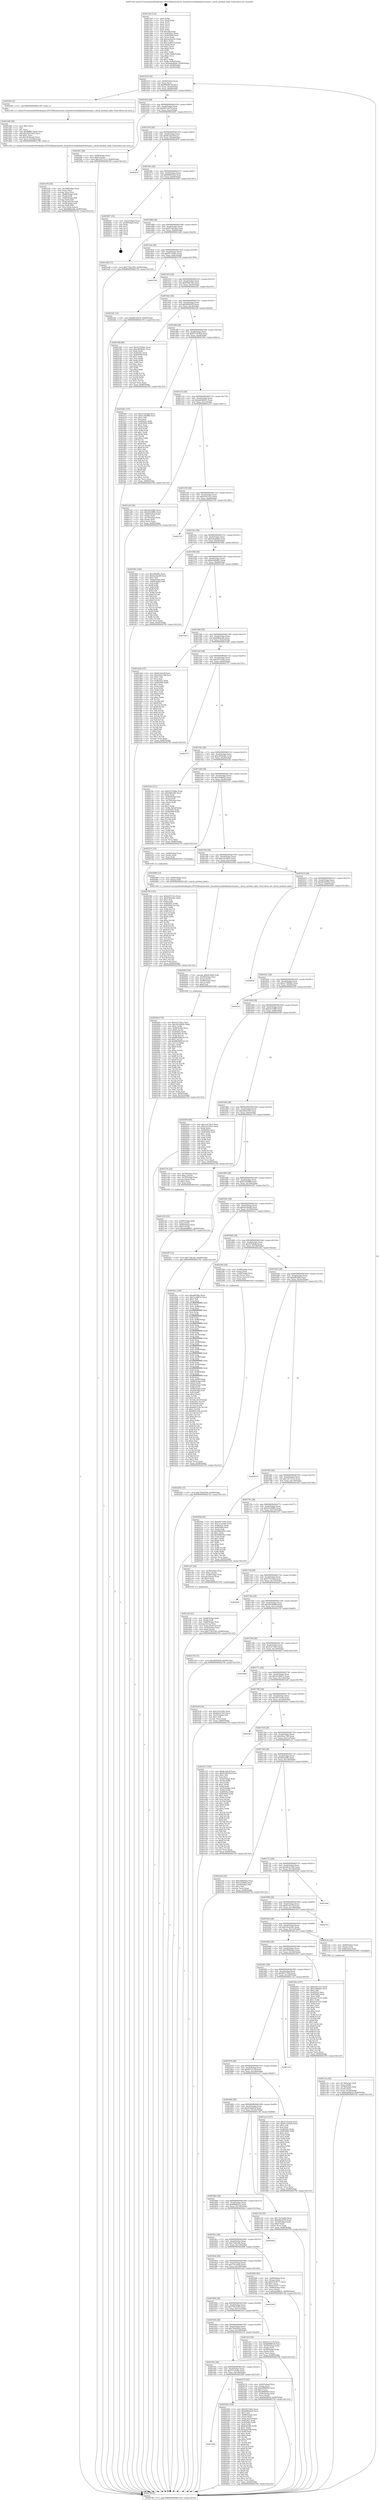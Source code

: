 digraph "0x4013a0" {
  label = "0x4013a0 (/mnt/c/Users/mathe/Desktop/tcc/POCII/binaries/extr_linuxdriversinfinibandcoremad.c_check_method_table_Final-ollvm.out::main(0))"
  labelloc = "t"
  node[shape=record]

  Entry [label="",width=0.3,height=0.3,shape=circle,fillcolor=black,style=filled]
  "0x401414" [label="{
     0x401414 [32]\l
     | [instrs]\l
     &nbsp;&nbsp;0x401414 \<+6\>: mov -0x90(%rbp),%eax\l
     &nbsp;&nbsp;0x40141a \<+2\>: mov %eax,%ecx\l
     &nbsp;&nbsp;0x40141c \<+6\>: sub $0x80898c56,%ecx\l
     &nbsp;&nbsp;0x401422 \<+6\>: mov %eax,-0xa4(%rbp)\l
     &nbsp;&nbsp;0x401428 \<+6\>: mov %ecx,-0xa8(%rbp)\l
     &nbsp;&nbsp;0x40142e \<+6\>: je 0000000000401d43 \<main+0x9a3\>\l
  }"]
  "0x401d43" [label="{
     0x401d43 [5]\l
     | [instrs]\l
     &nbsp;&nbsp;0x401d43 \<+5\>: call 0000000000401160 \<next_i\>\l
     | [calls]\l
     &nbsp;&nbsp;0x401160 \{1\} (/mnt/c/Users/mathe/Desktop/tcc/POCII/binaries/extr_linuxdriversinfinibandcoremad.c_check_method_table_Final-ollvm.out::next_i)\l
  }"]
  "0x401434" [label="{
     0x401434 [28]\l
     | [instrs]\l
     &nbsp;&nbsp;0x401434 \<+5\>: jmp 0000000000401439 \<main+0x99\>\l
     &nbsp;&nbsp;0x401439 \<+6\>: mov -0xa4(%rbp),%eax\l
     &nbsp;&nbsp;0x40143f \<+5\>: sub $0x8912fd79,%eax\l
     &nbsp;&nbsp;0x401444 \<+6\>: mov %eax,-0xac(%rbp)\l
     &nbsp;&nbsp;0x40144a \<+6\>: je 00000000004024f1 \<main+0x1151\>\l
  }"]
  Exit [label="",width=0.3,height=0.3,shape=circle,fillcolor=black,style=filled,peripheries=2]
  "0x4024f1" [label="{
     0x4024f1 [28]\l
     | [instrs]\l
     &nbsp;&nbsp;0x4024f1 \<+7\>: mov -0x88(%rbp),%rax\l
     &nbsp;&nbsp;0x4024f8 \<+6\>: movl $0x0,(%rax)\l
     &nbsp;&nbsp;0x4024fe \<+10\>: movl $0x1d5721c2,-0x90(%rbp)\l
     &nbsp;&nbsp;0x402508 \<+5\>: jmp 000000000040276f \<main+0x13cf\>\l
  }"]
  "0x401450" [label="{
     0x401450 [28]\l
     | [instrs]\l
     &nbsp;&nbsp;0x401450 \<+5\>: jmp 0000000000401455 \<main+0xb5\>\l
     &nbsp;&nbsp;0x401455 \<+6\>: mov -0xa4(%rbp),%eax\l
     &nbsp;&nbsp;0x40145b \<+5\>: sub $0x8c3afc3f,%eax\l
     &nbsp;&nbsp;0x401460 \<+6\>: mov %eax,-0xb0(%rbp)\l
     &nbsp;&nbsp;0x401466 \<+6\>: je 000000000040267f \<main+0x12df\>\l
  }"]
  "0x401958" [label="{
     0x401958\l
  }", style=dashed]
  "0x40267f" [label="{
     0x40267f\l
  }", style=dashed]
  "0x40146c" [label="{
     0x40146c [28]\l
     | [instrs]\l
     &nbsp;&nbsp;0x40146c \<+5\>: jmp 0000000000401471 \<main+0xd1\>\l
     &nbsp;&nbsp;0x401471 \<+6\>: mov -0xa4(%rbp),%eax\l
     &nbsp;&nbsp;0x401477 \<+5\>: sub $0x8df922e4,%eax\l
     &nbsp;&nbsp;0x40147c \<+6\>: mov %eax,-0xb4(%rbp)\l
     &nbsp;&nbsp;0x401482 \<+6\>: je 0000000000402607 \<main+0x1267\>\l
  }"]
  "0x402568" [label="{
     0x402568 [159]\l
     | [instrs]\l
     &nbsp;&nbsp;0x402568 \<+5\>: mov $0xc05724fa,%eax\l
     &nbsp;&nbsp;0x40256d \<+5\>: mov $0x8df922e4,%ecx\l
     &nbsp;&nbsp;0x402572 \<+2\>: mov $0x1,%dl\l
     &nbsp;&nbsp;0x402574 \<+7\>: mov -0x88(%rbp),%rsi\l
     &nbsp;&nbsp;0x40257b \<+2\>: mov (%rsi),%edi\l
     &nbsp;&nbsp;0x40257d \<+3\>: mov %edi,-0x2c(%rbp)\l
     &nbsp;&nbsp;0x402580 \<+7\>: mov 0x40505c,%edi\l
     &nbsp;&nbsp;0x402587 \<+8\>: mov 0x405060,%r8d\l
     &nbsp;&nbsp;0x40258f \<+3\>: mov %edi,%r9d\l
     &nbsp;&nbsp;0x402592 \<+7\>: sub $0xbefa588,%r9d\l
     &nbsp;&nbsp;0x402599 \<+4\>: sub $0x1,%r9d\l
     &nbsp;&nbsp;0x40259d \<+7\>: add $0xbefa588,%r9d\l
     &nbsp;&nbsp;0x4025a4 \<+4\>: imul %r9d,%edi\l
     &nbsp;&nbsp;0x4025a8 \<+3\>: and $0x1,%edi\l
     &nbsp;&nbsp;0x4025ab \<+3\>: cmp $0x0,%edi\l
     &nbsp;&nbsp;0x4025ae \<+4\>: sete %r10b\l
     &nbsp;&nbsp;0x4025b2 \<+4\>: cmp $0xa,%r8d\l
     &nbsp;&nbsp;0x4025b6 \<+4\>: setl %r11b\l
     &nbsp;&nbsp;0x4025ba \<+3\>: mov %r10b,%bl\l
     &nbsp;&nbsp;0x4025bd \<+3\>: xor $0xff,%bl\l
     &nbsp;&nbsp;0x4025c0 \<+3\>: mov %r11b,%r14b\l
     &nbsp;&nbsp;0x4025c3 \<+4\>: xor $0xff,%r14b\l
     &nbsp;&nbsp;0x4025c7 \<+3\>: xor $0x0,%dl\l
     &nbsp;&nbsp;0x4025ca \<+3\>: mov %bl,%r15b\l
     &nbsp;&nbsp;0x4025cd \<+4\>: and $0x0,%r15b\l
     &nbsp;&nbsp;0x4025d1 \<+3\>: and %dl,%r10b\l
     &nbsp;&nbsp;0x4025d4 \<+3\>: mov %r14b,%r12b\l
     &nbsp;&nbsp;0x4025d7 \<+4\>: and $0x0,%r12b\l
     &nbsp;&nbsp;0x4025db \<+3\>: and %dl,%r11b\l
     &nbsp;&nbsp;0x4025de \<+3\>: or %r10b,%r15b\l
     &nbsp;&nbsp;0x4025e1 \<+3\>: or %r11b,%r12b\l
     &nbsp;&nbsp;0x4025e4 \<+3\>: xor %r12b,%r15b\l
     &nbsp;&nbsp;0x4025e7 \<+3\>: or %r14b,%bl\l
     &nbsp;&nbsp;0x4025ea \<+3\>: xor $0xff,%bl\l
     &nbsp;&nbsp;0x4025ed \<+3\>: or $0x0,%dl\l
     &nbsp;&nbsp;0x4025f0 \<+2\>: and %dl,%bl\l
     &nbsp;&nbsp;0x4025f2 \<+3\>: or %bl,%r15b\l
     &nbsp;&nbsp;0x4025f5 \<+4\>: test $0x1,%r15b\l
     &nbsp;&nbsp;0x4025f9 \<+3\>: cmovne %ecx,%eax\l
     &nbsp;&nbsp;0x4025fc \<+6\>: mov %eax,-0x90(%rbp)\l
     &nbsp;&nbsp;0x402602 \<+5\>: jmp 000000000040276f \<main+0x13cf\>\l
  }"]
  "0x402607" [label="{
     0x402607 [18]\l
     | [instrs]\l
     &nbsp;&nbsp;0x402607 \<+3\>: mov -0x2c(%rbp),%eax\l
     &nbsp;&nbsp;0x40260a \<+4\>: lea -0x28(%rbp),%rsp\l
     &nbsp;&nbsp;0x40260e \<+1\>: pop %rbx\l
     &nbsp;&nbsp;0x40260f \<+2\>: pop %r12\l
     &nbsp;&nbsp;0x402611 \<+2\>: pop %r13\l
     &nbsp;&nbsp;0x402613 \<+2\>: pop %r14\l
     &nbsp;&nbsp;0x402615 \<+2\>: pop %r15\l
     &nbsp;&nbsp;0x402617 \<+1\>: pop %rbp\l
     &nbsp;&nbsp;0x402618 \<+1\>: ret\l
  }"]
  "0x401488" [label="{
     0x401488 [28]\l
     | [instrs]\l
     &nbsp;&nbsp;0x401488 \<+5\>: jmp 000000000040148d \<main+0xed\>\l
     &nbsp;&nbsp;0x40148d \<+6\>: mov -0xa4(%rbp),%eax\l
     &nbsp;&nbsp;0x401493 \<+5\>: sub $0x914de5bd,%eax\l
     &nbsp;&nbsp;0x401498 \<+6\>: mov %eax,-0xb8(%rbp)\l
     &nbsp;&nbsp;0x40149e \<+6\>: je 0000000000401ed6 \<main+0xb36\>\l
  }"]
  "0x402340" [label="{
     0x402340 [145]\l
     | [instrs]\l
     &nbsp;&nbsp;0x402340 \<+5\>: mov $0xb3f1531e,%ecx\l
     &nbsp;&nbsp;0x402345 \<+5\>: mov $0x93fdc36e,%edx\l
     &nbsp;&nbsp;0x40234a \<+3\>: mov $0x1,%sil\l
     &nbsp;&nbsp;0x40234d \<+3\>: xor %r8d,%r8d\l
     &nbsp;&nbsp;0x402350 \<+8\>: mov 0x40505c,%r9d\l
     &nbsp;&nbsp;0x402358 \<+8\>: mov 0x405060,%r10d\l
     &nbsp;&nbsp;0x402360 \<+4\>: sub $0x1,%r8d\l
     &nbsp;&nbsp;0x402364 \<+3\>: mov %r9d,%r11d\l
     &nbsp;&nbsp;0x402367 \<+3\>: add %r8d,%r11d\l
     &nbsp;&nbsp;0x40236a \<+4\>: imul %r11d,%r9d\l
     &nbsp;&nbsp;0x40236e \<+4\>: and $0x1,%r9d\l
     &nbsp;&nbsp;0x402372 \<+4\>: cmp $0x0,%r9d\l
     &nbsp;&nbsp;0x402376 \<+3\>: sete %bl\l
     &nbsp;&nbsp;0x402379 \<+4\>: cmp $0xa,%r10d\l
     &nbsp;&nbsp;0x40237d \<+4\>: setl %r14b\l
     &nbsp;&nbsp;0x402381 \<+3\>: mov %bl,%r15b\l
     &nbsp;&nbsp;0x402384 \<+4\>: xor $0xff,%r15b\l
     &nbsp;&nbsp;0x402388 \<+3\>: mov %r14b,%r12b\l
     &nbsp;&nbsp;0x40238b \<+4\>: xor $0xff,%r12b\l
     &nbsp;&nbsp;0x40238f \<+4\>: xor $0x1,%sil\l
     &nbsp;&nbsp;0x402393 \<+3\>: mov %r15b,%r13b\l
     &nbsp;&nbsp;0x402396 \<+4\>: and $0xff,%r13b\l
     &nbsp;&nbsp;0x40239a \<+3\>: and %sil,%bl\l
     &nbsp;&nbsp;0x40239d \<+3\>: mov %r12b,%al\l
     &nbsp;&nbsp;0x4023a0 \<+2\>: and $0xff,%al\l
     &nbsp;&nbsp;0x4023a2 \<+3\>: and %sil,%r14b\l
     &nbsp;&nbsp;0x4023a5 \<+3\>: or %bl,%r13b\l
     &nbsp;&nbsp;0x4023a8 \<+3\>: or %r14b,%al\l
     &nbsp;&nbsp;0x4023ab \<+3\>: xor %al,%r13b\l
     &nbsp;&nbsp;0x4023ae \<+3\>: or %r12b,%r15b\l
     &nbsp;&nbsp;0x4023b1 \<+4\>: xor $0xff,%r15b\l
     &nbsp;&nbsp;0x4023b5 \<+4\>: or $0x1,%sil\l
     &nbsp;&nbsp;0x4023b9 \<+3\>: and %sil,%r15b\l
     &nbsp;&nbsp;0x4023bc \<+3\>: or %r15b,%r13b\l
     &nbsp;&nbsp;0x4023bf \<+4\>: test $0x1,%r13b\l
     &nbsp;&nbsp;0x4023c3 \<+3\>: cmovne %edx,%ecx\l
     &nbsp;&nbsp;0x4023c6 \<+6\>: mov %ecx,-0x90(%rbp)\l
     &nbsp;&nbsp;0x4023cc \<+5\>: jmp 000000000040276f \<main+0x13cf\>\l
  }"]
  "0x401ed6" [label="{
     0x401ed6 [15]\l
     | [instrs]\l
     &nbsp;&nbsp;0x401ed6 \<+10\>: movl $0x778a1583,-0x90(%rbp)\l
     &nbsp;&nbsp;0x401ee0 \<+5\>: jmp 000000000040276f \<main+0x13cf\>\l
  }"]
  "0x4014a4" [label="{
     0x4014a4 [28]\l
     | [instrs]\l
     &nbsp;&nbsp;0x4014a4 \<+5\>: jmp 00000000004014a9 \<main+0x109\>\l
     &nbsp;&nbsp;0x4014a9 \<+6\>: mov -0xa4(%rbp),%eax\l
     &nbsp;&nbsp;0x4014af \<+5\>: sub $0x91555bbc,%eax\l
     &nbsp;&nbsp;0x4014b4 \<+6\>: mov %eax,-0xbc(%rbp)\l
     &nbsp;&nbsp;0x4014ba \<+6\>: je 0000000000402700 \<main+0x1360\>\l
  }"]
  "0x40193c" [label="{
     0x40193c [28]\l
     | [instrs]\l
     &nbsp;&nbsp;0x40193c \<+5\>: jmp 0000000000401941 \<main+0x5a1\>\l
     &nbsp;&nbsp;0x401941 \<+6\>: mov -0xa4(%rbp),%eax\l
     &nbsp;&nbsp;0x401947 \<+5\>: sub $0x7c7e2ebe,%eax\l
     &nbsp;&nbsp;0x40194c \<+6\>: mov %eax,-0x164(%rbp)\l
     &nbsp;&nbsp;0x401952 \<+6\>: je 0000000000402568 \<main+0x11c8\>\l
  }"]
  "0x402700" [label="{
     0x402700\l
  }", style=dashed]
  "0x4014c0" [label="{
     0x4014c0 [28]\l
     | [instrs]\l
     &nbsp;&nbsp;0x4014c0 \<+5\>: jmp 00000000004014c5 \<main+0x125\>\l
     &nbsp;&nbsp;0x4014c5 \<+6\>: mov -0xa4(%rbp),%eax\l
     &nbsp;&nbsp;0x4014cb \<+5\>: sub $0x93fdc36e,%eax\l
     &nbsp;&nbsp;0x4014d0 \<+6\>: mov %eax,-0xc0(%rbp)\l
     &nbsp;&nbsp;0x4014d6 \<+6\>: je 00000000004023d1 \<main+0x1031\>\l
  }"]
  "0x402274" [label="{
     0x402274 [42]\l
     | [instrs]\l
     &nbsp;&nbsp;0x402274 \<+4\>: mov -0x40(%rbp),%rax\l
     &nbsp;&nbsp;0x402278 \<+2\>: mov (%rax),%ecx\l
     &nbsp;&nbsp;0x40227a \<+6\>: sub $0xd996f083,%ecx\l
     &nbsp;&nbsp;0x402280 \<+3\>: add $0x1,%ecx\l
     &nbsp;&nbsp;0x402283 \<+6\>: add $0xd996f083,%ecx\l
     &nbsp;&nbsp;0x402289 \<+4\>: mov -0x40(%rbp),%rax\l
     &nbsp;&nbsp;0x40228d \<+2\>: mov %ecx,(%rax)\l
     &nbsp;&nbsp;0x40228f \<+10\>: movl $0x94f5603f,-0x90(%rbp)\l
     &nbsp;&nbsp;0x402299 \<+5\>: jmp 000000000040276f \<main+0x13cf\>\l
  }"]
  "0x4023d1" [label="{
     0x4023d1 [15]\l
     | [instrs]\l
     &nbsp;&nbsp;0x4023d1 \<+10\>: movl $0x8912fd79,-0x90(%rbp)\l
     &nbsp;&nbsp;0x4023db \<+5\>: jmp 000000000040276f \<main+0x13cf\>\l
  }"]
  "0x4014dc" [label="{
     0x4014dc [28]\l
     | [instrs]\l
     &nbsp;&nbsp;0x4014dc \<+5\>: jmp 00000000004014e1 \<main+0x141\>\l
     &nbsp;&nbsp;0x4014e1 \<+6\>: mov -0xa4(%rbp),%eax\l
     &nbsp;&nbsp;0x4014e7 \<+5\>: sub $0x94f5603f,%eax\l
     &nbsp;&nbsp;0x4014ec \<+6\>: mov %eax,-0xc4(%rbp)\l
     &nbsp;&nbsp;0x4014f2 \<+6\>: je 0000000000402168 \<main+0xdc8\>\l
  }"]
  "0x402265" [label="{
     0x402265 [15]\l
     | [instrs]\l
     &nbsp;&nbsp;0x402265 \<+10\>: movl $0x7bd203e4,-0x90(%rbp)\l
     &nbsp;&nbsp;0x40226f \<+5\>: jmp 000000000040276f \<main+0x13cf\>\l
  }"]
  "0x402168" [label="{
     0x402168 [86]\l
     | [instrs]\l
     &nbsp;&nbsp;0x402168 \<+5\>: mov $0x91555bbc,%eax\l
     &nbsp;&nbsp;0x40216d \<+5\>: mov $0xc493bddc,%ecx\l
     &nbsp;&nbsp;0x402172 \<+2\>: xor %edx,%edx\l
     &nbsp;&nbsp;0x402174 \<+7\>: mov 0x40505c,%esi\l
     &nbsp;&nbsp;0x40217b \<+7\>: mov 0x405060,%edi\l
     &nbsp;&nbsp;0x402182 \<+3\>: sub $0x1,%edx\l
     &nbsp;&nbsp;0x402185 \<+3\>: mov %esi,%r8d\l
     &nbsp;&nbsp;0x402188 \<+3\>: add %edx,%r8d\l
     &nbsp;&nbsp;0x40218b \<+4\>: imul %r8d,%esi\l
     &nbsp;&nbsp;0x40218f \<+3\>: and $0x1,%esi\l
     &nbsp;&nbsp;0x402192 \<+3\>: cmp $0x0,%esi\l
     &nbsp;&nbsp;0x402195 \<+4\>: sete %r9b\l
     &nbsp;&nbsp;0x402199 \<+3\>: cmp $0xa,%edi\l
     &nbsp;&nbsp;0x40219c \<+4\>: setl %r10b\l
     &nbsp;&nbsp;0x4021a0 \<+3\>: mov %r9b,%r11b\l
     &nbsp;&nbsp;0x4021a3 \<+3\>: and %r10b,%r11b\l
     &nbsp;&nbsp;0x4021a6 \<+3\>: xor %r10b,%r9b\l
     &nbsp;&nbsp;0x4021a9 \<+3\>: or %r9b,%r11b\l
     &nbsp;&nbsp;0x4021ac \<+4\>: test $0x1,%r11b\l
     &nbsp;&nbsp;0x4021b0 \<+3\>: cmovne %ecx,%eax\l
     &nbsp;&nbsp;0x4021b3 \<+6\>: mov %eax,-0x90(%rbp)\l
     &nbsp;&nbsp;0x4021b9 \<+5\>: jmp 000000000040276f \<main+0x13cf\>\l
  }"]
  "0x4014f8" [label="{
     0x4014f8 [28]\l
     | [instrs]\l
     &nbsp;&nbsp;0x4014f8 \<+5\>: jmp 00000000004014fd \<main+0x15d\>\l
     &nbsp;&nbsp;0x4014fd \<+6\>: mov -0xa4(%rbp),%eax\l
     &nbsp;&nbsp;0x401503 \<+5\>: sub $0x971d18e9,%eax\l
     &nbsp;&nbsp;0x401508 \<+6\>: mov %eax,-0xc8(%rbp)\l
     &nbsp;&nbsp;0x40150e \<+6\>: je 0000000000401f6e \<main+0xbce\>\l
  }"]
  "0x4020af" [label="{
     0x4020af [170]\l
     | [instrs]\l
     &nbsp;&nbsp;0x4020af \<+5\>: mov $0x3c4739c5,%esi\l
     &nbsp;&nbsp;0x4020b4 \<+5\>: mov $0x3b109496,%edx\l
     &nbsp;&nbsp;0x4020b9 \<+3\>: mov $0x1,%r8b\l
     &nbsp;&nbsp;0x4020bc \<+4\>: mov -0x40(%rbp),%rcx\l
     &nbsp;&nbsp;0x4020c0 \<+6\>: movl $0x0,(%rcx)\l
     &nbsp;&nbsp;0x4020c6 \<+8\>: mov 0x40505c,%r9d\l
     &nbsp;&nbsp;0x4020ce \<+8\>: mov 0x405060,%r10d\l
     &nbsp;&nbsp;0x4020d6 \<+3\>: mov %r9d,%r11d\l
     &nbsp;&nbsp;0x4020d9 \<+7\>: sub $0xfffc908f,%r11d\l
     &nbsp;&nbsp;0x4020e0 \<+4\>: sub $0x1,%r11d\l
     &nbsp;&nbsp;0x4020e4 \<+7\>: add $0xfffc908f,%r11d\l
     &nbsp;&nbsp;0x4020eb \<+4\>: imul %r11d,%r9d\l
     &nbsp;&nbsp;0x4020ef \<+4\>: and $0x1,%r9d\l
     &nbsp;&nbsp;0x4020f3 \<+4\>: cmp $0x0,%r9d\l
     &nbsp;&nbsp;0x4020f7 \<+3\>: sete %bl\l
     &nbsp;&nbsp;0x4020fa \<+4\>: cmp $0xa,%r10d\l
     &nbsp;&nbsp;0x4020fe \<+4\>: setl %r14b\l
     &nbsp;&nbsp;0x402102 \<+3\>: mov %bl,%r15b\l
     &nbsp;&nbsp;0x402105 \<+4\>: xor $0xff,%r15b\l
     &nbsp;&nbsp;0x402109 \<+3\>: mov %r14b,%r12b\l
     &nbsp;&nbsp;0x40210c \<+4\>: xor $0xff,%r12b\l
     &nbsp;&nbsp;0x402110 \<+4\>: xor $0x0,%r8b\l
     &nbsp;&nbsp;0x402114 \<+3\>: mov %r15b,%r13b\l
     &nbsp;&nbsp;0x402117 \<+4\>: and $0x0,%r13b\l
     &nbsp;&nbsp;0x40211b \<+3\>: and %r8b,%bl\l
     &nbsp;&nbsp;0x40211e \<+3\>: mov %r12b,%cl\l
     &nbsp;&nbsp;0x402121 \<+3\>: and $0x0,%cl\l
     &nbsp;&nbsp;0x402124 \<+3\>: and %r8b,%r14b\l
     &nbsp;&nbsp;0x402127 \<+3\>: or %bl,%r13b\l
     &nbsp;&nbsp;0x40212a \<+3\>: or %r14b,%cl\l
     &nbsp;&nbsp;0x40212d \<+3\>: xor %cl,%r13b\l
     &nbsp;&nbsp;0x402130 \<+3\>: or %r12b,%r15b\l
     &nbsp;&nbsp;0x402133 \<+4\>: xor $0xff,%r15b\l
     &nbsp;&nbsp;0x402137 \<+4\>: or $0x0,%r8b\l
     &nbsp;&nbsp;0x40213b \<+3\>: and %r8b,%r15b\l
     &nbsp;&nbsp;0x40213e \<+3\>: or %r15b,%r13b\l
     &nbsp;&nbsp;0x402141 \<+4\>: test $0x1,%r13b\l
     &nbsp;&nbsp;0x402145 \<+3\>: cmovne %edx,%esi\l
     &nbsp;&nbsp;0x402148 \<+6\>: mov %esi,-0x90(%rbp)\l
     &nbsp;&nbsp;0x40214e \<+6\>: mov %eax,-0x16c(%rbp)\l
     &nbsp;&nbsp;0x402154 \<+5\>: jmp 000000000040276f \<main+0x13cf\>\l
  }"]
  "0x401f6e" [label="{
     0x401f6e [137]\l
     | [instrs]\l
     &nbsp;&nbsp;0x401f6e \<+5\>: mov $0x371fcd2d,%eax\l
     &nbsp;&nbsp;0x401f73 \<+5\>: mov $0xf1292888,%ecx\l
     &nbsp;&nbsp;0x401f78 \<+2\>: mov $0x1,%dl\l
     &nbsp;&nbsp;0x401f7a \<+2\>: xor %esi,%esi\l
     &nbsp;&nbsp;0x401f7c \<+7\>: mov 0x40505c,%edi\l
     &nbsp;&nbsp;0x401f83 \<+8\>: mov 0x405060,%r8d\l
     &nbsp;&nbsp;0x401f8b \<+3\>: sub $0x1,%esi\l
     &nbsp;&nbsp;0x401f8e \<+3\>: mov %edi,%r9d\l
     &nbsp;&nbsp;0x401f91 \<+3\>: add %esi,%r9d\l
     &nbsp;&nbsp;0x401f94 \<+4\>: imul %r9d,%edi\l
     &nbsp;&nbsp;0x401f98 \<+3\>: and $0x1,%edi\l
     &nbsp;&nbsp;0x401f9b \<+3\>: cmp $0x0,%edi\l
     &nbsp;&nbsp;0x401f9e \<+4\>: sete %r10b\l
     &nbsp;&nbsp;0x401fa2 \<+4\>: cmp $0xa,%r8d\l
     &nbsp;&nbsp;0x401fa6 \<+4\>: setl %r11b\l
     &nbsp;&nbsp;0x401faa \<+3\>: mov %r10b,%bl\l
     &nbsp;&nbsp;0x401fad \<+3\>: xor $0xff,%bl\l
     &nbsp;&nbsp;0x401fb0 \<+3\>: mov %r11b,%r14b\l
     &nbsp;&nbsp;0x401fb3 \<+4\>: xor $0xff,%r14b\l
     &nbsp;&nbsp;0x401fb7 \<+3\>: xor $0x1,%dl\l
     &nbsp;&nbsp;0x401fba \<+3\>: mov %bl,%r15b\l
     &nbsp;&nbsp;0x401fbd \<+4\>: and $0xff,%r15b\l
     &nbsp;&nbsp;0x401fc1 \<+3\>: and %dl,%r10b\l
     &nbsp;&nbsp;0x401fc4 \<+3\>: mov %r14b,%r12b\l
     &nbsp;&nbsp;0x401fc7 \<+4\>: and $0xff,%r12b\l
     &nbsp;&nbsp;0x401fcb \<+3\>: and %dl,%r11b\l
     &nbsp;&nbsp;0x401fce \<+3\>: or %r10b,%r15b\l
     &nbsp;&nbsp;0x401fd1 \<+3\>: or %r11b,%r12b\l
     &nbsp;&nbsp;0x401fd4 \<+3\>: xor %r12b,%r15b\l
     &nbsp;&nbsp;0x401fd7 \<+3\>: or %r14b,%bl\l
     &nbsp;&nbsp;0x401fda \<+3\>: xor $0xff,%bl\l
     &nbsp;&nbsp;0x401fdd \<+3\>: or $0x1,%dl\l
     &nbsp;&nbsp;0x401fe0 \<+2\>: and %dl,%bl\l
     &nbsp;&nbsp;0x401fe2 \<+3\>: or %bl,%r15b\l
     &nbsp;&nbsp;0x401fe5 \<+4\>: test $0x1,%r15b\l
     &nbsp;&nbsp;0x401fe9 \<+3\>: cmovne %ecx,%eax\l
     &nbsp;&nbsp;0x401fec \<+6\>: mov %eax,-0x90(%rbp)\l
     &nbsp;&nbsp;0x401ff2 \<+5\>: jmp 000000000040276f \<main+0x13cf\>\l
  }"]
  "0x401514" [label="{
     0x401514 [28]\l
     | [instrs]\l
     &nbsp;&nbsp;0x401514 \<+5\>: jmp 0000000000401519 \<main+0x179\>\l
     &nbsp;&nbsp;0x401519 \<+6\>: mov -0xa4(%rbp),%eax\l
     &nbsp;&nbsp;0x40151f \<+5\>: sub $0xab468b21,%eax\l
     &nbsp;&nbsp;0x401524 \<+6\>: mov %eax,-0xcc(%rbp)\l
     &nbsp;&nbsp;0x40152a \<+6\>: je 0000000000401cb3 \<main+0x913\>\l
  }"]
  "0x402092" [label="{
     0x402092 [29]\l
     | [instrs]\l
     &nbsp;&nbsp;0x402092 \<+10\>: movabs $0x4030b6,%rdi\l
     &nbsp;&nbsp;0x40209c \<+4\>: mov -0x48(%rbp),%rcx\l
     &nbsp;&nbsp;0x4020a0 \<+2\>: mov %eax,(%rcx)\l
     &nbsp;&nbsp;0x4020a2 \<+4\>: mov -0x48(%rbp),%rcx\l
     &nbsp;&nbsp;0x4020a6 \<+2\>: mov (%rcx),%esi\l
     &nbsp;&nbsp;0x4020a8 \<+2\>: mov $0x0,%al\l
     &nbsp;&nbsp;0x4020aa \<+5\>: call 0000000000401040 \<printf@plt\>\l
     | [calls]\l
     &nbsp;&nbsp;0x401040 \{1\} (unknown)\l
  }"]
  "0x401cb3" [label="{
     0x401cb3 [36]\l
     | [instrs]\l
     &nbsp;&nbsp;0x401cb3 \<+5\>: mov $0xedc35f83,%eax\l
     &nbsp;&nbsp;0x401cb8 \<+5\>: mov $0x20228f8e,%ecx\l
     &nbsp;&nbsp;0x401cbd \<+4\>: mov -0x60(%rbp),%rdx\l
     &nbsp;&nbsp;0x401cc1 \<+2\>: mov (%rdx),%esi\l
     &nbsp;&nbsp;0x401cc3 \<+4\>: mov -0x70(%rbp),%rdx\l
     &nbsp;&nbsp;0x401cc7 \<+2\>: cmp (%rdx),%esi\l
     &nbsp;&nbsp;0x401cc9 \<+3\>: cmovl %ecx,%eax\l
     &nbsp;&nbsp;0x401ccc \<+6\>: mov %eax,-0x90(%rbp)\l
     &nbsp;&nbsp;0x401cd2 \<+5\>: jmp 000000000040276f \<main+0x13cf\>\l
  }"]
  "0x401530" [label="{
     0x401530 [28]\l
     | [instrs]\l
     &nbsp;&nbsp;0x401530 \<+5\>: jmp 0000000000401535 \<main+0x195\>\l
     &nbsp;&nbsp;0x401535 \<+6\>: mov -0xa4(%rbp),%eax\l
     &nbsp;&nbsp;0x40153b \<+5\>: sub $0xb3f1531e,%eax\l
     &nbsp;&nbsp;0x401540 \<+6\>: mov %eax,-0xd0(%rbp)\l
     &nbsp;&nbsp;0x401546 \<+6\>: je 0000000000402725 \<main+0x1385\>\l
  }"]
  "0x401d70" [label="{
     0x401d70 [56]\l
     | [instrs]\l
     &nbsp;&nbsp;0x401d70 \<+6\>: mov -0x168(%rbp),%ecx\l
     &nbsp;&nbsp;0x401d76 \<+3\>: imul %eax,%ecx\l
     &nbsp;&nbsp;0x401d79 \<+3\>: movslq %ecx,%rsi\l
     &nbsp;&nbsp;0x401d7c \<+4\>: mov -0x68(%rbp),%rdi\l
     &nbsp;&nbsp;0x401d80 \<+3\>: mov (%rdi),%rdi\l
     &nbsp;&nbsp;0x401d83 \<+4\>: mov -0x60(%rbp),%r8\l
     &nbsp;&nbsp;0x401d87 \<+3\>: movslq (%r8),%r8\l
     &nbsp;&nbsp;0x401d8a \<+4\>: mov (%rdi,%r8,8),%rdi\l
     &nbsp;&nbsp;0x401d8e \<+4\>: mov -0x50(%rbp),%r8\l
     &nbsp;&nbsp;0x401d92 \<+3\>: movslq (%r8),%r8\l
     &nbsp;&nbsp;0x401d95 \<+4\>: mov %rsi,(%rdi,%r8,8)\l
     &nbsp;&nbsp;0x401d99 \<+10\>: movl $0xbf86ae6b,-0x90(%rbp)\l
     &nbsp;&nbsp;0x401da3 \<+5\>: jmp 000000000040276f \<main+0x13cf\>\l
  }"]
  "0x402725" [label="{
     0x402725\l
  }", style=dashed]
  "0x40154c" [label="{
     0x40154c [28]\l
     | [instrs]\l
     &nbsp;&nbsp;0x40154c \<+5\>: jmp 0000000000401551 \<main+0x1b1\>\l
     &nbsp;&nbsp;0x401551 \<+6\>: mov -0xa4(%rbp),%eax\l
     &nbsp;&nbsp;0x401557 \<+5\>: sub $0xbaba84de,%eax\l
     &nbsp;&nbsp;0x40155c \<+6\>: mov %eax,-0xd4(%rbp)\l
     &nbsp;&nbsp;0x401562 \<+6\>: je 0000000000401962 \<main+0x5c2\>\l
  }"]
  "0x401d48" [label="{
     0x401d48 [40]\l
     | [instrs]\l
     &nbsp;&nbsp;0x401d48 \<+5\>: mov $0x2,%ecx\l
     &nbsp;&nbsp;0x401d4d \<+1\>: cltd\l
     &nbsp;&nbsp;0x401d4e \<+2\>: idiv %ecx\l
     &nbsp;&nbsp;0x401d50 \<+6\>: imul $0xfffffffe,%edx,%ecx\l
     &nbsp;&nbsp;0x401d56 \<+6\>: add $0x342b3ad5,%ecx\l
     &nbsp;&nbsp;0x401d5c \<+3\>: add $0x1,%ecx\l
     &nbsp;&nbsp;0x401d5f \<+6\>: sub $0x342b3ad5,%ecx\l
     &nbsp;&nbsp;0x401d65 \<+6\>: mov %ecx,-0x168(%rbp)\l
     &nbsp;&nbsp;0x401d6b \<+5\>: call 0000000000401160 \<next_i\>\l
     | [calls]\l
     &nbsp;&nbsp;0x401160 \{1\} (/mnt/c/Users/mathe/Desktop/tcc/POCII/binaries/extr_linuxdriversinfinibandcoremad.c_check_method_table_Final-ollvm.out::next_i)\l
  }"]
  "0x401962" [label="{
     0x401962 [106]\l
     | [instrs]\l
     &nbsp;&nbsp;0x401962 \<+5\>: mov $0xaf8298a,%eax\l
     &nbsp;&nbsp;0x401967 \<+5\>: mov $0xfaa34ad8,%ecx\l
     &nbsp;&nbsp;0x40196c \<+2\>: mov $0x1,%dl\l
     &nbsp;&nbsp;0x40196e \<+7\>: mov -0x8a(%rbp),%sil\l
     &nbsp;&nbsp;0x401975 \<+7\>: mov -0x89(%rbp),%dil\l
     &nbsp;&nbsp;0x40197c \<+3\>: mov %sil,%r8b\l
     &nbsp;&nbsp;0x40197f \<+4\>: xor $0xff,%r8b\l
     &nbsp;&nbsp;0x401983 \<+3\>: mov %dil,%r9b\l
     &nbsp;&nbsp;0x401986 \<+4\>: xor $0xff,%r9b\l
     &nbsp;&nbsp;0x40198a \<+3\>: xor $0x0,%dl\l
     &nbsp;&nbsp;0x40198d \<+3\>: mov %r8b,%r10b\l
     &nbsp;&nbsp;0x401990 \<+4\>: and $0x0,%r10b\l
     &nbsp;&nbsp;0x401994 \<+3\>: and %dl,%sil\l
     &nbsp;&nbsp;0x401997 \<+3\>: mov %r9b,%r11b\l
     &nbsp;&nbsp;0x40199a \<+4\>: and $0x0,%r11b\l
     &nbsp;&nbsp;0x40199e \<+3\>: and %dl,%dil\l
     &nbsp;&nbsp;0x4019a1 \<+3\>: or %sil,%r10b\l
     &nbsp;&nbsp;0x4019a4 \<+3\>: or %dil,%r11b\l
     &nbsp;&nbsp;0x4019a7 \<+3\>: xor %r11b,%r10b\l
     &nbsp;&nbsp;0x4019aa \<+3\>: or %r9b,%r8b\l
     &nbsp;&nbsp;0x4019ad \<+4\>: xor $0xff,%r8b\l
     &nbsp;&nbsp;0x4019b1 \<+3\>: or $0x0,%dl\l
     &nbsp;&nbsp;0x4019b4 \<+3\>: and %dl,%r8b\l
     &nbsp;&nbsp;0x4019b7 \<+3\>: or %r8b,%r10b\l
     &nbsp;&nbsp;0x4019ba \<+4\>: test $0x1,%r10b\l
     &nbsp;&nbsp;0x4019be \<+3\>: cmovne %ecx,%eax\l
     &nbsp;&nbsp;0x4019c1 \<+6\>: mov %eax,-0x90(%rbp)\l
     &nbsp;&nbsp;0x4019c7 \<+5\>: jmp 000000000040276f \<main+0x13cf\>\l
  }"]
  "0x401568" [label="{
     0x401568 [28]\l
     | [instrs]\l
     &nbsp;&nbsp;0x401568 \<+5\>: jmp 000000000040156d \<main+0x1cd\>\l
     &nbsp;&nbsp;0x40156d \<+6\>: mov -0xa4(%rbp),%eax\l
     &nbsp;&nbsp;0x401573 \<+5\>: sub $0xbc66d401,%eax\l
     &nbsp;&nbsp;0x401578 \<+6\>: mov %eax,-0xd8(%rbp)\l
     &nbsp;&nbsp;0x40157e \<+6\>: je 0000000000401ba9 \<main+0x809\>\l
  }"]
  "0x40276f" [label="{
     0x40276f [5]\l
     | [instrs]\l
     &nbsp;&nbsp;0x40276f \<+5\>: jmp 0000000000401414 \<main+0x74\>\l
  }"]
  "0x4013a0" [label="{
     0x4013a0 [116]\l
     | [instrs]\l
     &nbsp;&nbsp;0x4013a0 \<+1\>: push %rbp\l
     &nbsp;&nbsp;0x4013a1 \<+3\>: mov %rsp,%rbp\l
     &nbsp;&nbsp;0x4013a4 \<+2\>: push %r15\l
     &nbsp;&nbsp;0x4013a6 \<+2\>: push %r14\l
     &nbsp;&nbsp;0x4013a8 \<+2\>: push %r13\l
     &nbsp;&nbsp;0x4013aa \<+2\>: push %r12\l
     &nbsp;&nbsp;0x4013ac \<+1\>: push %rbx\l
     &nbsp;&nbsp;0x4013ad \<+7\>: sub $0x168,%rsp\l
     &nbsp;&nbsp;0x4013b4 \<+7\>: mov 0x40505c,%eax\l
     &nbsp;&nbsp;0x4013bb \<+7\>: mov 0x405060,%ecx\l
     &nbsp;&nbsp;0x4013c2 \<+2\>: mov %eax,%edx\l
     &nbsp;&nbsp;0x4013c4 \<+6\>: add $0xcaa4ba32,%edx\l
     &nbsp;&nbsp;0x4013ca \<+3\>: sub $0x1,%edx\l
     &nbsp;&nbsp;0x4013cd \<+6\>: sub $0xcaa4ba32,%edx\l
     &nbsp;&nbsp;0x4013d3 \<+3\>: imul %edx,%eax\l
     &nbsp;&nbsp;0x4013d6 \<+3\>: and $0x1,%eax\l
     &nbsp;&nbsp;0x4013d9 \<+3\>: cmp $0x0,%eax\l
     &nbsp;&nbsp;0x4013dc \<+4\>: sete %r8b\l
     &nbsp;&nbsp;0x4013e0 \<+4\>: and $0x1,%r8b\l
     &nbsp;&nbsp;0x4013e4 \<+7\>: mov %r8b,-0x8a(%rbp)\l
     &nbsp;&nbsp;0x4013eb \<+3\>: cmp $0xa,%ecx\l
     &nbsp;&nbsp;0x4013ee \<+4\>: setl %r8b\l
     &nbsp;&nbsp;0x4013f2 \<+4\>: and $0x1,%r8b\l
     &nbsp;&nbsp;0x4013f6 \<+7\>: mov %r8b,-0x89(%rbp)\l
     &nbsp;&nbsp;0x4013fd \<+10\>: movl $0xbaba84de,-0x90(%rbp)\l
     &nbsp;&nbsp;0x401407 \<+6\>: mov %edi,-0x94(%rbp)\l
     &nbsp;&nbsp;0x40140d \<+7\>: mov %rsi,-0xa0(%rbp)\l
  }"]
  "0x401920" [label="{
     0x401920 [28]\l
     | [instrs]\l
     &nbsp;&nbsp;0x401920 \<+5\>: jmp 0000000000401925 \<main+0x585\>\l
     &nbsp;&nbsp;0x401925 \<+6\>: mov -0xa4(%rbp),%eax\l
     &nbsp;&nbsp;0x40192b \<+5\>: sub $0x7bd203e4,%eax\l
     &nbsp;&nbsp;0x401930 \<+6\>: mov %eax,-0x160(%rbp)\l
     &nbsp;&nbsp;0x401936 \<+6\>: je 0000000000402274 \<main+0xed4\>\l
  }"]
  "0x401ba9" [label="{
     0x401ba9\l
  }", style=dashed]
  "0x401584" [label="{
     0x401584 [28]\l
     | [instrs]\l
     &nbsp;&nbsp;0x401584 \<+5\>: jmp 0000000000401589 \<main+0x1e9\>\l
     &nbsp;&nbsp;0x401589 \<+6\>: mov -0xa4(%rbp),%eax\l
     &nbsp;&nbsp;0x40158f \<+5\>: sub $0xbf86ae6b,%eax\l
     &nbsp;&nbsp;0x401594 \<+6\>: mov %eax,-0xdc(%rbp)\l
     &nbsp;&nbsp;0x40159a \<+6\>: je 0000000000401da8 \<main+0xa08\>\l
  }"]
  "0x401d1f" [label="{
     0x401d1f [36]\l
     | [instrs]\l
     &nbsp;&nbsp;0x401d1f \<+5\>: mov $0x6c31123f,%eax\l
     &nbsp;&nbsp;0x401d24 \<+5\>: mov $0x80898c56,%ecx\l
     &nbsp;&nbsp;0x401d29 \<+4\>: mov -0x50(%rbp),%rdx\l
     &nbsp;&nbsp;0x401d2d \<+2\>: mov (%rdx),%esi\l
     &nbsp;&nbsp;0x401d2f \<+4\>: mov -0x58(%rbp),%rdx\l
     &nbsp;&nbsp;0x401d33 \<+2\>: cmp (%rdx),%esi\l
     &nbsp;&nbsp;0x401d35 \<+3\>: cmovl %ecx,%eax\l
     &nbsp;&nbsp;0x401d38 \<+6\>: mov %eax,-0x90(%rbp)\l
     &nbsp;&nbsp;0x401d3e \<+5\>: jmp 000000000040276f \<main+0x13cf\>\l
  }"]
  "0x401da8" [label="{
     0x401da8 [137]\l
     | [instrs]\l
     &nbsp;&nbsp;0x401da8 \<+5\>: mov $0x8c3afc3f,%eax\l
     &nbsp;&nbsp;0x401dad \<+5\>: mov $0x43bcc748,%ecx\l
     &nbsp;&nbsp;0x401db2 \<+2\>: mov $0x1,%dl\l
     &nbsp;&nbsp;0x401db4 \<+2\>: xor %esi,%esi\l
     &nbsp;&nbsp;0x401db6 \<+7\>: mov 0x40505c,%edi\l
     &nbsp;&nbsp;0x401dbd \<+8\>: mov 0x405060,%r8d\l
     &nbsp;&nbsp;0x401dc5 \<+3\>: sub $0x1,%esi\l
     &nbsp;&nbsp;0x401dc8 \<+3\>: mov %edi,%r9d\l
     &nbsp;&nbsp;0x401dcb \<+3\>: add %esi,%r9d\l
     &nbsp;&nbsp;0x401dce \<+4\>: imul %r9d,%edi\l
     &nbsp;&nbsp;0x401dd2 \<+3\>: and $0x1,%edi\l
     &nbsp;&nbsp;0x401dd5 \<+3\>: cmp $0x0,%edi\l
     &nbsp;&nbsp;0x401dd8 \<+4\>: sete %r10b\l
     &nbsp;&nbsp;0x401ddc \<+4\>: cmp $0xa,%r8d\l
     &nbsp;&nbsp;0x401de0 \<+4\>: setl %r11b\l
     &nbsp;&nbsp;0x401de4 \<+3\>: mov %r10b,%bl\l
     &nbsp;&nbsp;0x401de7 \<+3\>: xor $0xff,%bl\l
     &nbsp;&nbsp;0x401dea \<+3\>: mov %r11b,%r14b\l
     &nbsp;&nbsp;0x401ded \<+4\>: xor $0xff,%r14b\l
     &nbsp;&nbsp;0x401df1 \<+3\>: xor $0x0,%dl\l
     &nbsp;&nbsp;0x401df4 \<+3\>: mov %bl,%r15b\l
     &nbsp;&nbsp;0x401df7 \<+4\>: and $0x0,%r15b\l
     &nbsp;&nbsp;0x401dfb \<+3\>: and %dl,%r10b\l
     &nbsp;&nbsp;0x401dfe \<+3\>: mov %r14b,%r12b\l
     &nbsp;&nbsp;0x401e01 \<+4\>: and $0x0,%r12b\l
     &nbsp;&nbsp;0x401e05 \<+3\>: and %dl,%r11b\l
     &nbsp;&nbsp;0x401e08 \<+3\>: or %r10b,%r15b\l
     &nbsp;&nbsp;0x401e0b \<+3\>: or %r11b,%r12b\l
     &nbsp;&nbsp;0x401e0e \<+3\>: xor %r12b,%r15b\l
     &nbsp;&nbsp;0x401e11 \<+3\>: or %r14b,%bl\l
     &nbsp;&nbsp;0x401e14 \<+3\>: xor $0xff,%bl\l
     &nbsp;&nbsp;0x401e17 \<+3\>: or $0x0,%dl\l
     &nbsp;&nbsp;0x401e1a \<+2\>: and %dl,%bl\l
     &nbsp;&nbsp;0x401e1c \<+3\>: or %bl,%r15b\l
     &nbsp;&nbsp;0x401e1f \<+4\>: test $0x1,%r15b\l
     &nbsp;&nbsp;0x401e23 \<+3\>: cmovne %ecx,%eax\l
     &nbsp;&nbsp;0x401e26 \<+6\>: mov %eax,-0x90(%rbp)\l
     &nbsp;&nbsp;0x401e2c \<+5\>: jmp 000000000040276f \<main+0x13cf\>\l
  }"]
  "0x4015a0" [label="{
     0x4015a0 [28]\l
     | [instrs]\l
     &nbsp;&nbsp;0x4015a0 \<+5\>: jmp 00000000004015a5 \<main+0x205\>\l
     &nbsp;&nbsp;0x4015a5 \<+6\>: mov -0xa4(%rbp),%eax\l
     &nbsp;&nbsp;0x4015ab \<+5\>: sub $0xc05724fa,%eax\l
     &nbsp;&nbsp;0x4015b0 \<+6\>: mov %eax,-0xe0(%rbp)\l
     &nbsp;&nbsp;0x4015b6 \<+6\>: je 0000000000402757 \<main+0x13b7\>\l
  }"]
  "0x401904" [label="{
     0x401904 [28]\l
     | [instrs]\l
     &nbsp;&nbsp;0x401904 \<+5\>: jmp 0000000000401909 \<main+0x569\>\l
     &nbsp;&nbsp;0x401909 \<+6\>: mov -0xa4(%rbp),%eax\l
     &nbsp;&nbsp;0x40190f \<+5\>: sub $0x778a1583,%eax\l
     &nbsp;&nbsp;0x401914 \<+6\>: mov %eax,-0x15c(%rbp)\l
     &nbsp;&nbsp;0x40191a \<+6\>: je 0000000000401d1f \<main+0x97f\>\l
  }"]
  "0x402757" [label="{
     0x402757\l
  }", style=dashed]
  "0x4015bc" [label="{
     0x4015bc [28]\l
     | [instrs]\l
     &nbsp;&nbsp;0x4015bc \<+5\>: jmp 00000000004015c1 \<main+0x221\>\l
     &nbsp;&nbsp;0x4015c1 \<+6\>: mov -0xa4(%rbp),%eax\l
     &nbsp;&nbsp;0x4015c7 \<+5\>: sub $0xc493bddc,%eax\l
     &nbsp;&nbsp;0x4015cc \<+6\>: mov %eax,-0xe4(%rbp)\l
     &nbsp;&nbsp;0x4015d2 \<+6\>: je 00000000004021be \<main+0xe1e\>\l
  }"]
  "0x4023e0" [label="{
     0x4023e0\l
  }", style=dashed]
  "0x4021be" [label="{
     0x4021be [111]\l
     | [instrs]\l
     &nbsp;&nbsp;0x4021be \<+5\>: mov $0x91555bbc,%eax\l
     &nbsp;&nbsp;0x4021c3 \<+5\>: mov $0x466a5ff2,%ecx\l
     &nbsp;&nbsp;0x4021c8 \<+2\>: xor %edx,%edx\l
     &nbsp;&nbsp;0x4021ca \<+4\>: mov -0x40(%rbp),%rsi\l
     &nbsp;&nbsp;0x4021ce \<+2\>: mov (%rsi),%edi\l
     &nbsp;&nbsp;0x4021d0 \<+4\>: mov -0x70(%rbp),%rsi\l
     &nbsp;&nbsp;0x4021d4 \<+2\>: cmp (%rsi),%edi\l
     &nbsp;&nbsp;0x4021d6 \<+4\>: setl %r8b\l
     &nbsp;&nbsp;0x4021da \<+4\>: and $0x1,%r8b\l
     &nbsp;&nbsp;0x4021de \<+4\>: mov %r8b,-0x2d(%rbp)\l
     &nbsp;&nbsp;0x4021e2 \<+7\>: mov 0x40505c,%edi\l
     &nbsp;&nbsp;0x4021e9 \<+8\>: mov 0x405060,%r9d\l
     &nbsp;&nbsp;0x4021f1 \<+3\>: sub $0x1,%edx\l
     &nbsp;&nbsp;0x4021f4 \<+3\>: mov %edi,%r10d\l
     &nbsp;&nbsp;0x4021f7 \<+3\>: add %edx,%r10d\l
     &nbsp;&nbsp;0x4021fa \<+4\>: imul %r10d,%edi\l
     &nbsp;&nbsp;0x4021fe \<+3\>: and $0x1,%edi\l
     &nbsp;&nbsp;0x402201 \<+3\>: cmp $0x0,%edi\l
     &nbsp;&nbsp;0x402204 \<+4\>: sete %r8b\l
     &nbsp;&nbsp;0x402208 \<+4\>: cmp $0xa,%r9d\l
     &nbsp;&nbsp;0x40220c \<+4\>: setl %r11b\l
     &nbsp;&nbsp;0x402210 \<+3\>: mov %r8b,%bl\l
     &nbsp;&nbsp;0x402213 \<+3\>: and %r11b,%bl\l
     &nbsp;&nbsp;0x402216 \<+3\>: xor %r11b,%r8b\l
     &nbsp;&nbsp;0x402219 \<+3\>: or %r8b,%bl\l
     &nbsp;&nbsp;0x40221c \<+3\>: test $0x1,%bl\l
     &nbsp;&nbsp;0x40221f \<+3\>: cmovne %ecx,%eax\l
     &nbsp;&nbsp;0x402222 \<+6\>: mov %eax,-0x90(%rbp)\l
     &nbsp;&nbsp;0x402228 \<+5\>: jmp 000000000040276f \<main+0x13cf\>\l
  }"]
  "0x4015d8" [label="{
     0x4015d8 [28]\l
     | [instrs]\l
     &nbsp;&nbsp;0x4015d8 \<+5\>: jmp 00000000004015dd \<main+0x23d\>\l
     &nbsp;&nbsp;0x4015dd \<+6\>: mov -0xa4(%rbp),%eax\l
     &nbsp;&nbsp;0x4015e3 \<+5\>: sub $0xc5dfb82c,%eax\l
     &nbsp;&nbsp;0x4015e8 \<+6\>: mov %eax,-0xe8(%rbp)\l
     &nbsp;&nbsp;0x4015ee \<+6\>: je 0000000000402331 \<main+0xf91\>\l
  }"]
  "0x4018e8" [label="{
     0x4018e8 [28]\l
     | [instrs]\l
     &nbsp;&nbsp;0x4018e8 \<+5\>: jmp 00000000004018ed \<main+0x54d\>\l
     &nbsp;&nbsp;0x4018ed \<+6\>: mov -0xa4(%rbp),%eax\l
     &nbsp;&nbsp;0x4018f3 \<+5\>: sub $0x75a7a4d2,%eax\l
     &nbsp;&nbsp;0x4018f8 \<+6\>: mov %eax,-0x158(%rbp)\l
     &nbsp;&nbsp;0x4018fe \<+6\>: je 00000000004023e0 \<main+0x1040\>\l
  }"]
  "0x402331" [label="{
     0x402331 [15]\l
     | [instrs]\l
     &nbsp;&nbsp;0x402331 \<+4\>: mov -0x68(%rbp),%rax\l
     &nbsp;&nbsp;0x402335 \<+3\>: mov (%rax),%rax\l
     &nbsp;&nbsp;0x402338 \<+3\>: mov %rax,%rdi\l
     &nbsp;&nbsp;0x40233b \<+5\>: call 0000000000401030 \<free@plt\>\l
     | [calls]\l
     &nbsp;&nbsp;0x401030 \{1\} (unknown)\l
  }"]
  "0x4015f4" [label="{
     0x4015f4 [28]\l
     | [instrs]\l
     &nbsp;&nbsp;0x4015f4 \<+5\>: jmp 00000000004015f9 \<main+0x259\>\l
     &nbsp;&nbsp;0x4015f9 \<+6\>: mov -0xa4(%rbp),%eax\l
     &nbsp;&nbsp;0x4015ff \<+5\>: sub $0xce22593c,%eax\l
     &nbsp;&nbsp;0x401604 \<+6\>: mov %eax,-0xec(%rbp)\l
     &nbsp;&nbsp;0x40160a \<+6\>: je 0000000000402086 \<main+0xce6\>\l
  }"]
  "0x402006" [label="{
     0x402006 [42]\l
     | [instrs]\l
     &nbsp;&nbsp;0x402006 \<+4\>: mov -0x60(%rbp),%rax\l
     &nbsp;&nbsp;0x40200a \<+2\>: mov (%rax),%ecx\l
     &nbsp;&nbsp;0x40200c \<+6\>: add $0x63536777,%ecx\l
     &nbsp;&nbsp;0x402012 \<+3\>: add $0x1,%ecx\l
     &nbsp;&nbsp;0x402015 \<+6\>: sub $0x63536777,%ecx\l
     &nbsp;&nbsp;0x40201b \<+4\>: mov -0x60(%rbp),%rax\l
     &nbsp;&nbsp;0x40201f \<+2\>: mov %ecx,(%rax)\l
     &nbsp;&nbsp;0x402021 \<+10\>: movl $0xab468b21,-0x90(%rbp)\l
     &nbsp;&nbsp;0x40202b \<+5\>: jmp 000000000040276f \<main+0x13cf\>\l
  }"]
  "0x402086" [label="{
     0x402086 [12]\l
     | [instrs]\l
     &nbsp;&nbsp;0x402086 \<+4\>: mov -0x68(%rbp),%rax\l
     &nbsp;&nbsp;0x40208a \<+3\>: mov (%rax),%rdi\l
     &nbsp;&nbsp;0x40208d \<+5\>: call 0000000000401240 \<check_method_table\>\l
     | [calls]\l
     &nbsp;&nbsp;0x401240 \{1\} (/mnt/c/Users/mathe/Desktop/tcc/POCII/binaries/extr_linuxdriversinfinibandcoremad.c_check_method_table_Final-ollvm.out::check_method_table)\l
  }"]
  "0x401610" [label="{
     0x401610 [28]\l
     | [instrs]\l
     &nbsp;&nbsp;0x401610 \<+5\>: jmp 0000000000401615 \<main+0x275\>\l
     &nbsp;&nbsp;0x401615 \<+6\>: mov -0xa4(%rbp),%eax\l
     &nbsp;&nbsp;0x40161b \<+5\>: sub $0xd9e0285b,%eax\l
     &nbsp;&nbsp;0x401620 \<+6\>: mov %eax,-0xf0(%rbp)\l
     &nbsp;&nbsp;0x401626 \<+6\>: je 000000000040265e \<main+0x12be\>\l
  }"]
  "0x4018cc" [label="{
     0x4018cc [28]\l
     | [instrs]\l
     &nbsp;&nbsp;0x4018cc \<+5\>: jmp 00000000004018d1 \<main+0x531\>\l
     &nbsp;&nbsp;0x4018d1 \<+6\>: mov -0xa4(%rbp),%eax\l
     &nbsp;&nbsp;0x4018d7 \<+5\>: sub $0x73dfcc9e,%eax\l
     &nbsp;&nbsp;0x4018dc \<+6\>: mov %eax,-0x154(%rbp)\l
     &nbsp;&nbsp;0x4018e2 \<+6\>: je 0000000000402006 \<main+0xc66\>\l
  }"]
  "0x40265e" [label="{
     0x40265e\l
  }", style=dashed]
  "0x40162c" [label="{
     0x40162c [28]\l
     | [instrs]\l
     &nbsp;&nbsp;0x40162c \<+5\>: jmp 0000000000401631 \<main+0x291\>\l
     &nbsp;&nbsp;0x401631 \<+6\>: mov -0xa4(%rbp),%eax\l
     &nbsp;&nbsp;0x401637 \<+5\>: sub $0xe1789682,%eax\l
     &nbsp;&nbsp;0x40163c \<+6\>: mov %eax,-0xf4(%rbp)\l
     &nbsp;&nbsp;0x401642 \<+6\>: je 00000000004023ef \<main+0x104f\>\l
  }"]
  "0x40244a" [label="{
     0x40244a\l
  }", style=dashed]
  "0x4023ef" [label="{
     0x4023ef\l
  }", style=dashed]
  "0x401648" [label="{
     0x401648 [28]\l
     | [instrs]\l
     &nbsp;&nbsp;0x401648 \<+5\>: jmp 000000000040164d \<main+0x2ad\>\l
     &nbsp;&nbsp;0x40164d \<+6\>: mov -0xa4(%rbp),%eax\l
     &nbsp;&nbsp;0x401653 \<+5\>: sub $0xedc35f83,%eax\l
     &nbsp;&nbsp;0x401658 \<+6\>: mov %eax,-0xf8(%rbp)\l
     &nbsp;&nbsp;0x40165e \<+6\>: je 0000000000402030 \<main+0xc90\>\l
  }"]
  "0x401cf4" [label="{
     0x401cf4 [43]\l
     | [instrs]\l
     &nbsp;&nbsp;0x401cf4 \<+4\>: mov -0x68(%rbp),%rdi\l
     &nbsp;&nbsp;0x401cf8 \<+3\>: mov (%rdi),%rdi\l
     &nbsp;&nbsp;0x401cfb \<+4\>: mov -0x60(%rbp),%rcx\l
     &nbsp;&nbsp;0x401cff \<+3\>: movslq (%rcx),%rcx\l
     &nbsp;&nbsp;0x401d02 \<+4\>: mov %rax,(%rdi,%rcx,8)\l
     &nbsp;&nbsp;0x401d06 \<+4\>: mov -0x50(%rbp),%rax\l
     &nbsp;&nbsp;0x401d0a \<+6\>: movl $0x0,(%rax)\l
     &nbsp;&nbsp;0x401d10 \<+10\>: movl $0x778a1583,-0x90(%rbp)\l
     &nbsp;&nbsp;0x401d1a \<+5\>: jmp 000000000040276f \<main+0x13cf\>\l
  }"]
  "0x402030" [label="{
     0x402030 [86]\l
     | [instrs]\l
     &nbsp;&nbsp;0x402030 \<+5\>: mov $0x3c4739c5,%eax\l
     &nbsp;&nbsp;0x402035 \<+5\>: mov $0xce22593c,%ecx\l
     &nbsp;&nbsp;0x40203a \<+2\>: xor %edx,%edx\l
     &nbsp;&nbsp;0x40203c \<+7\>: mov 0x40505c,%esi\l
     &nbsp;&nbsp;0x402043 \<+7\>: mov 0x405060,%edi\l
     &nbsp;&nbsp;0x40204a \<+3\>: sub $0x1,%edx\l
     &nbsp;&nbsp;0x40204d \<+3\>: mov %esi,%r8d\l
     &nbsp;&nbsp;0x402050 \<+3\>: add %edx,%r8d\l
     &nbsp;&nbsp;0x402053 \<+4\>: imul %r8d,%esi\l
     &nbsp;&nbsp;0x402057 \<+3\>: and $0x1,%esi\l
     &nbsp;&nbsp;0x40205a \<+3\>: cmp $0x0,%esi\l
     &nbsp;&nbsp;0x40205d \<+4\>: sete %r9b\l
     &nbsp;&nbsp;0x402061 \<+3\>: cmp $0xa,%edi\l
     &nbsp;&nbsp;0x402064 \<+4\>: setl %r10b\l
     &nbsp;&nbsp;0x402068 \<+3\>: mov %r9b,%r11b\l
     &nbsp;&nbsp;0x40206b \<+3\>: and %r10b,%r11b\l
     &nbsp;&nbsp;0x40206e \<+3\>: xor %r10b,%r9b\l
     &nbsp;&nbsp;0x402071 \<+3\>: or %r9b,%r11b\l
     &nbsp;&nbsp;0x402074 \<+4\>: test $0x1,%r11b\l
     &nbsp;&nbsp;0x402078 \<+3\>: cmovne %ecx,%eax\l
     &nbsp;&nbsp;0x40207b \<+6\>: mov %eax,-0x90(%rbp)\l
     &nbsp;&nbsp;0x402081 \<+5\>: jmp 000000000040276f \<main+0x13cf\>\l
  }"]
  "0x401664" [label="{
     0x401664 [28]\l
     | [instrs]\l
     &nbsp;&nbsp;0x401664 \<+5\>: jmp 0000000000401669 \<main+0x2c9\>\l
     &nbsp;&nbsp;0x401669 \<+6\>: mov -0xa4(%rbp),%eax\l
     &nbsp;&nbsp;0x40166f \<+5\>: sub $0xefbe4355,%eax\l
     &nbsp;&nbsp;0x401674 \<+6\>: mov %eax,-0xfc(%rbp)\l
     &nbsp;&nbsp;0x40167a \<+6\>: je 0000000000401c76 \<main+0x8d6\>\l
  }"]
  "0x401c93" [label="{
     0x401c93 [32]\l
     | [instrs]\l
     &nbsp;&nbsp;0x401c93 \<+4\>: mov -0x68(%rbp),%rdi\l
     &nbsp;&nbsp;0x401c97 \<+3\>: mov %rax,(%rdi)\l
     &nbsp;&nbsp;0x401c9a \<+4\>: mov -0x60(%rbp),%rax\l
     &nbsp;&nbsp;0x401c9e \<+6\>: movl $0x0,(%rax)\l
     &nbsp;&nbsp;0x401ca4 \<+10\>: movl $0xab468b21,-0x90(%rbp)\l
     &nbsp;&nbsp;0x401cae \<+5\>: jmp 000000000040276f \<main+0x13cf\>\l
  }"]
  "0x401c76" [label="{
     0x401c76 [29]\l
     | [instrs]\l
     &nbsp;&nbsp;0x401c76 \<+4\>: mov -0x70(%rbp),%rax\l
     &nbsp;&nbsp;0x401c7a \<+6\>: movl $0x1,(%rax)\l
     &nbsp;&nbsp;0x401c80 \<+4\>: mov -0x70(%rbp),%rax\l
     &nbsp;&nbsp;0x401c84 \<+3\>: movslq (%rax),%rax\l
     &nbsp;&nbsp;0x401c87 \<+4\>: shl $0x3,%rax\l
     &nbsp;&nbsp;0x401c8b \<+3\>: mov %rax,%rdi\l
     &nbsp;&nbsp;0x401c8e \<+5\>: call 0000000000401050 \<malloc@plt\>\l
     | [calls]\l
     &nbsp;&nbsp;0x401050 \{1\} (unknown)\l
  }"]
  "0x401680" [label="{
     0x401680 [28]\l
     | [instrs]\l
     &nbsp;&nbsp;0x401680 \<+5\>: jmp 0000000000401685 \<main+0x2e5\>\l
     &nbsp;&nbsp;0x401685 \<+6\>: mov -0xa4(%rbp),%eax\l
     &nbsp;&nbsp;0x40168b \<+5\>: sub $0xf1292888,%eax\l
     &nbsp;&nbsp;0x401690 \<+6\>: mov %eax,-0x100(%rbp)\l
     &nbsp;&nbsp;0x401696 \<+6\>: je 0000000000401ff7 \<main+0xc57\>\l
  }"]
  "0x4018b0" [label="{
     0x4018b0 [28]\l
     | [instrs]\l
     &nbsp;&nbsp;0x4018b0 \<+5\>: jmp 00000000004018b5 \<main+0x515\>\l
     &nbsp;&nbsp;0x4018b5 \<+6\>: mov -0xa4(%rbp),%eax\l
     &nbsp;&nbsp;0x4018bb \<+5\>: sub $0x6f6d051a,%eax\l
     &nbsp;&nbsp;0x4018c0 \<+6\>: mov %eax,-0x150(%rbp)\l
     &nbsp;&nbsp;0x4018c6 \<+6\>: je 000000000040244a \<main+0x10aa\>\l
  }"]
  "0x401ff7" [label="{
     0x401ff7 [15]\l
     | [instrs]\l
     &nbsp;&nbsp;0x401ff7 \<+10\>: movl $0x73dfcc9e,-0x90(%rbp)\l
     &nbsp;&nbsp;0x402001 \<+5\>: jmp 000000000040276f \<main+0x13cf\>\l
  }"]
  "0x40169c" [label="{
     0x40169c [28]\l
     | [instrs]\l
     &nbsp;&nbsp;0x40169c \<+5\>: jmp 00000000004016a1 \<main+0x301\>\l
     &nbsp;&nbsp;0x4016a1 \<+6\>: mov -0xa4(%rbp),%eax\l
     &nbsp;&nbsp;0x4016a7 \<+5\>: sub $0xfaa34ad8,%eax\l
     &nbsp;&nbsp;0x4016ac \<+6\>: mov %eax,-0x104(%rbp)\l
     &nbsp;&nbsp;0x4016b2 \<+6\>: je 00000000004019cc \<main+0x62c\>\l
  }"]
  "0x401c58" [label="{
     0x401c58 [30]\l
     | [instrs]\l
     &nbsp;&nbsp;0x401c58 \<+5\>: mov $0x75a7a4d2,%eax\l
     &nbsp;&nbsp;0x401c5d \<+5\>: mov $0xefbe4355,%ecx\l
     &nbsp;&nbsp;0x401c62 \<+3\>: mov -0x34(%rbp),%edx\l
     &nbsp;&nbsp;0x401c65 \<+3\>: cmp $0x0,%edx\l
     &nbsp;&nbsp;0x401c68 \<+3\>: cmove %ecx,%eax\l
     &nbsp;&nbsp;0x401c6b \<+6\>: mov %eax,-0x90(%rbp)\l
     &nbsp;&nbsp;0x401c71 \<+5\>: jmp 000000000040276f \<main+0x13cf\>\l
  }"]
  "0x4019cc" [label="{
     0x4019cc [356]\l
     | [instrs]\l
     &nbsp;&nbsp;0x4019cc \<+5\>: mov $0xaf8298a,%eax\l
     &nbsp;&nbsp;0x4019d1 \<+5\>: mov $0x3ecd067e,%ecx\l
     &nbsp;&nbsp;0x4019d6 \<+2\>: mov $0x1,%dl\l
     &nbsp;&nbsp;0x4019d8 \<+3\>: mov %rsp,%rsi\l
     &nbsp;&nbsp;0x4019db \<+4\>: add $0xfffffffffffffff0,%rsi\l
     &nbsp;&nbsp;0x4019df \<+3\>: mov %rsi,%rsp\l
     &nbsp;&nbsp;0x4019e2 \<+7\>: mov %rsi,-0x88(%rbp)\l
     &nbsp;&nbsp;0x4019e9 \<+3\>: mov %rsp,%rsi\l
     &nbsp;&nbsp;0x4019ec \<+4\>: add $0xfffffffffffffff0,%rsi\l
     &nbsp;&nbsp;0x4019f0 \<+3\>: mov %rsi,%rsp\l
     &nbsp;&nbsp;0x4019f3 \<+3\>: mov %rsp,%rdi\l
     &nbsp;&nbsp;0x4019f6 \<+4\>: add $0xfffffffffffffff0,%rdi\l
     &nbsp;&nbsp;0x4019fa \<+3\>: mov %rdi,%rsp\l
     &nbsp;&nbsp;0x4019fd \<+4\>: mov %rdi,-0x80(%rbp)\l
     &nbsp;&nbsp;0x401a01 \<+3\>: mov %rsp,%rdi\l
     &nbsp;&nbsp;0x401a04 \<+4\>: add $0xfffffffffffffff0,%rdi\l
     &nbsp;&nbsp;0x401a08 \<+3\>: mov %rdi,%rsp\l
     &nbsp;&nbsp;0x401a0b \<+4\>: mov %rdi,-0x78(%rbp)\l
     &nbsp;&nbsp;0x401a0f \<+3\>: mov %rsp,%rdi\l
     &nbsp;&nbsp;0x401a12 \<+4\>: add $0xfffffffffffffff0,%rdi\l
     &nbsp;&nbsp;0x401a16 \<+3\>: mov %rdi,%rsp\l
     &nbsp;&nbsp;0x401a19 \<+4\>: mov %rdi,-0x70(%rbp)\l
     &nbsp;&nbsp;0x401a1d \<+3\>: mov %rsp,%rdi\l
     &nbsp;&nbsp;0x401a20 \<+4\>: add $0xfffffffffffffff0,%rdi\l
     &nbsp;&nbsp;0x401a24 \<+3\>: mov %rdi,%rsp\l
     &nbsp;&nbsp;0x401a27 \<+4\>: mov %rdi,-0x68(%rbp)\l
     &nbsp;&nbsp;0x401a2b \<+3\>: mov %rsp,%rdi\l
     &nbsp;&nbsp;0x401a2e \<+4\>: add $0xfffffffffffffff0,%rdi\l
     &nbsp;&nbsp;0x401a32 \<+3\>: mov %rdi,%rsp\l
     &nbsp;&nbsp;0x401a35 \<+4\>: mov %rdi,-0x60(%rbp)\l
     &nbsp;&nbsp;0x401a39 \<+3\>: mov %rsp,%rdi\l
     &nbsp;&nbsp;0x401a3c \<+4\>: add $0xfffffffffffffff0,%rdi\l
     &nbsp;&nbsp;0x401a40 \<+3\>: mov %rdi,%rsp\l
     &nbsp;&nbsp;0x401a43 \<+4\>: mov %rdi,-0x58(%rbp)\l
     &nbsp;&nbsp;0x401a47 \<+3\>: mov %rsp,%rdi\l
     &nbsp;&nbsp;0x401a4a \<+4\>: add $0xfffffffffffffff0,%rdi\l
     &nbsp;&nbsp;0x401a4e \<+3\>: mov %rdi,%rsp\l
     &nbsp;&nbsp;0x401a51 \<+4\>: mov %rdi,-0x50(%rbp)\l
     &nbsp;&nbsp;0x401a55 \<+3\>: mov %rsp,%rdi\l
     &nbsp;&nbsp;0x401a58 \<+4\>: add $0xfffffffffffffff0,%rdi\l
     &nbsp;&nbsp;0x401a5c \<+3\>: mov %rdi,%rsp\l
     &nbsp;&nbsp;0x401a5f \<+4\>: mov %rdi,-0x48(%rbp)\l
     &nbsp;&nbsp;0x401a63 \<+3\>: mov %rsp,%rdi\l
     &nbsp;&nbsp;0x401a66 \<+4\>: add $0xfffffffffffffff0,%rdi\l
     &nbsp;&nbsp;0x401a6a \<+3\>: mov %rdi,%rsp\l
     &nbsp;&nbsp;0x401a6d \<+4\>: mov %rdi,-0x40(%rbp)\l
     &nbsp;&nbsp;0x401a71 \<+7\>: mov -0x88(%rbp),%rdi\l
     &nbsp;&nbsp;0x401a78 \<+6\>: movl $0x0,(%rdi)\l
     &nbsp;&nbsp;0x401a7e \<+7\>: mov -0x94(%rbp),%r8d\l
     &nbsp;&nbsp;0x401a85 \<+3\>: mov %r8d,(%rsi)\l
     &nbsp;&nbsp;0x401a88 \<+4\>: mov -0x80(%rbp),%rdi\l
     &nbsp;&nbsp;0x401a8c \<+7\>: mov -0xa0(%rbp),%r9\l
     &nbsp;&nbsp;0x401a93 \<+3\>: mov %r9,(%rdi)\l
     &nbsp;&nbsp;0x401a96 \<+3\>: cmpl $0x2,(%rsi)\l
     &nbsp;&nbsp;0x401a99 \<+4\>: setne %r10b\l
     &nbsp;&nbsp;0x401a9d \<+4\>: and $0x1,%r10b\l
     &nbsp;&nbsp;0x401aa1 \<+4\>: mov %r10b,-0x35(%rbp)\l
     &nbsp;&nbsp;0x401aa5 \<+8\>: mov 0x40505c,%r11d\l
     &nbsp;&nbsp;0x401aad \<+7\>: mov 0x405060,%ebx\l
     &nbsp;&nbsp;0x401ab4 \<+3\>: mov %r11d,%r14d\l
     &nbsp;&nbsp;0x401ab7 \<+7\>: add $0x669123fa,%r14d\l
     &nbsp;&nbsp;0x401abe \<+4\>: sub $0x1,%r14d\l
     &nbsp;&nbsp;0x401ac2 \<+7\>: sub $0x669123fa,%r14d\l
     &nbsp;&nbsp;0x401ac9 \<+4\>: imul %r14d,%r11d\l
     &nbsp;&nbsp;0x401acd \<+4\>: and $0x1,%r11d\l
     &nbsp;&nbsp;0x401ad1 \<+4\>: cmp $0x0,%r11d\l
     &nbsp;&nbsp;0x401ad5 \<+4\>: sete %r10b\l
     &nbsp;&nbsp;0x401ad9 \<+3\>: cmp $0xa,%ebx\l
     &nbsp;&nbsp;0x401adc \<+4\>: setl %r15b\l
     &nbsp;&nbsp;0x401ae0 \<+3\>: mov %r10b,%r12b\l
     &nbsp;&nbsp;0x401ae3 \<+4\>: xor $0xff,%r12b\l
     &nbsp;&nbsp;0x401ae7 \<+3\>: mov %r15b,%r13b\l
     &nbsp;&nbsp;0x401aea \<+4\>: xor $0xff,%r13b\l
     &nbsp;&nbsp;0x401aee \<+3\>: xor $0x0,%dl\l
     &nbsp;&nbsp;0x401af1 \<+3\>: mov %r12b,%sil\l
     &nbsp;&nbsp;0x401af4 \<+4\>: and $0x0,%sil\l
     &nbsp;&nbsp;0x401af8 \<+3\>: and %dl,%r10b\l
     &nbsp;&nbsp;0x401afb \<+3\>: mov %r13b,%dil\l
     &nbsp;&nbsp;0x401afe \<+4\>: and $0x0,%dil\l
     &nbsp;&nbsp;0x401b02 \<+3\>: and %dl,%r15b\l
     &nbsp;&nbsp;0x401b05 \<+3\>: or %r10b,%sil\l
     &nbsp;&nbsp;0x401b08 \<+3\>: or %r15b,%dil\l
     &nbsp;&nbsp;0x401b0b \<+3\>: xor %dil,%sil\l
     &nbsp;&nbsp;0x401b0e \<+3\>: or %r13b,%r12b\l
     &nbsp;&nbsp;0x401b11 \<+4\>: xor $0xff,%r12b\l
     &nbsp;&nbsp;0x401b15 \<+3\>: or $0x0,%dl\l
     &nbsp;&nbsp;0x401b18 \<+3\>: and %dl,%r12b\l
     &nbsp;&nbsp;0x401b1b \<+3\>: or %r12b,%sil\l
     &nbsp;&nbsp;0x401b1e \<+4\>: test $0x1,%sil\l
     &nbsp;&nbsp;0x401b22 \<+3\>: cmovne %ecx,%eax\l
     &nbsp;&nbsp;0x401b25 \<+6\>: mov %eax,-0x90(%rbp)\l
     &nbsp;&nbsp;0x401b2b \<+5\>: jmp 000000000040276f \<main+0x13cf\>\l
  }"]
  "0x4016b8" [label="{
     0x4016b8 [28]\l
     | [instrs]\l
     &nbsp;&nbsp;0x4016b8 \<+5\>: jmp 00000000004016bd \<main+0x31d\>\l
     &nbsp;&nbsp;0x4016bd \<+6\>: mov -0xa4(%rbp),%eax\l
     &nbsp;&nbsp;0x4016c3 \<+5\>: sub $0x5259bd6,%eax\l
     &nbsp;&nbsp;0x4016c8 \<+6\>: mov %eax,-0x108(%rbp)\l
     &nbsp;&nbsp;0x4016ce \<+6\>: je 000000000040224b \<main+0xeab\>\l
  }"]
  "0x401894" [label="{
     0x401894 [28]\l
     | [instrs]\l
     &nbsp;&nbsp;0x401894 \<+5\>: jmp 0000000000401899 \<main+0x4f9\>\l
     &nbsp;&nbsp;0x401899 \<+6\>: mov -0xa4(%rbp),%eax\l
     &nbsp;&nbsp;0x40189f \<+5\>: sub $0x6ca6b03f,%eax\l
     &nbsp;&nbsp;0x4018a4 \<+6\>: mov %eax,-0x14c(%rbp)\l
     &nbsp;&nbsp;0x4018aa \<+6\>: je 0000000000401c58 \<main+0x8b8\>\l
  }"]
  "0x401ee5" [label="{
     0x401ee5 [137]\l
     | [instrs]\l
     &nbsp;&nbsp;0x401ee5 \<+5\>: mov $0x371fcd2d,%eax\l
     &nbsp;&nbsp;0x401eea \<+5\>: mov $0x971d18e9,%ecx\l
     &nbsp;&nbsp;0x401eef \<+2\>: mov $0x1,%dl\l
     &nbsp;&nbsp;0x401ef1 \<+2\>: xor %esi,%esi\l
     &nbsp;&nbsp;0x401ef3 \<+7\>: mov 0x40505c,%edi\l
     &nbsp;&nbsp;0x401efa \<+8\>: mov 0x405060,%r8d\l
     &nbsp;&nbsp;0x401f02 \<+3\>: sub $0x1,%esi\l
     &nbsp;&nbsp;0x401f05 \<+3\>: mov %edi,%r9d\l
     &nbsp;&nbsp;0x401f08 \<+3\>: add %esi,%r9d\l
     &nbsp;&nbsp;0x401f0b \<+4\>: imul %r9d,%edi\l
     &nbsp;&nbsp;0x401f0f \<+3\>: and $0x1,%edi\l
     &nbsp;&nbsp;0x401f12 \<+3\>: cmp $0x0,%edi\l
     &nbsp;&nbsp;0x401f15 \<+4\>: sete %r10b\l
     &nbsp;&nbsp;0x401f19 \<+4\>: cmp $0xa,%r8d\l
     &nbsp;&nbsp;0x401f1d \<+4\>: setl %r11b\l
     &nbsp;&nbsp;0x401f21 \<+3\>: mov %r10b,%bl\l
     &nbsp;&nbsp;0x401f24 \<+3\>: xor $0xff,%bl\l
     &nbsp;&nbsp;0x401f27 \<+3\>: mov %r11b,%r14b\l
     &nbsp;&nbsp;0x401f2a \<+4\>: xor $0xff,%r14b\l
     &nbsp;&nbsp;0x401f2e \<+3\>: xor $0x1,%dl\l
     &nbsp;&nbsp;0x401f31 \<+3\>: mov %bl,%r15b\l
     &nbsp;&nbsp;0x401f34 \<+4\>: and $0xff,%r15b\l
     &nbsp;&nbsp;0x401f38 \<+3\>: and %dl,%r10b\l
     &nbsp;&nbsp;0x401f3b \<+3\>: mov %r14b,%r12b\l
     &nbsp;&nbsp;0x401f3e \<+4\>: and $0xff,%r12b\l
     &nbsp;&nbsp;0x401f42 \<+3\>: and %dl,%r11b\l
     &nbsp;&nbsp;0x401f45 \<+3\>: or %r10b,%r15b\l
     &nbsp;&nbsp;0x401f48 \<+3\>: or %r11b,%r12b\l
     &nbsp;&nbsp;0x401f4b \<+3\>: xor %r12b,%r15b\l
     &nbsp;&nbsp;0x401f4e \<+3\>: or %r14b,%bl\l
     &nbsp;&nbsp;0x401f51 \<+3\>: xor $0xff,%bl\l
     &nbsp;&nbsp;0x401f54 \<+3\>: or $0x1,%dl\l
     &nbsp;&nbsp;0x401f57 \<+2\>: and %dl,%bl\l
     &nbsp;&nbsp;0x401f59 \<+3\>: or %bl,%r15b\l
     &nbsp;&nbsp;0x401f5c \<+4\>: test $0x1,%r15b\l
     &nbsp;&nbsp;0x401f60 \<+3\>: cmovne %ecx,%eax\l
     &nbsp;&nbsp;0x401f63 \<+6\>: mov %eax,-0x90(%rbp)\l
     &nbsp;&nbsp;0x401f69 \<+5\>: jmp 000000000040276f \<main+0x13cf\>\l
  }"]
  "0x40224b" [label="{
     0x40224b [26]\l
     | [instrs]\l
     &nbsp;&nbsp;0x40224b \<+4\>: mov -0x68(%rbp),%rax\l
     &nbsp;&nbsp;0x40224f \<+3\>: mov (%rax),%rax\l
     &nbsp;&nbsp;0x402252 \<+4\>: mov -0x40(%rbp),%rcx\l
     &nbsp;&nbsp;0x402256 \<+3\>: movslq (%rcx),%rcx\l
     &nbsp;&nbsp;0x402259 \<+4\>: mov (%rax,%rcx,8),%rax\l
     &nbsp;&nbsp;0x40225d \<+3\>: mov %rax,%rdi\l
     &nbsp;&nbsp;0x402260 \<+5\>: call 0000000000401030 \<free@plt\>\l
     | [calls]\l
     &nbsp;&nbsp;0x401030 \{1\} (unknown)\l
  }"]
  "0x4016d4" [label="{
     0x4016d4 [28]\l
     | [instrs]\l
     &nbsp;&nbsp;0x4016d4 \<+5\>: jmp 00000000004016d9 \<main+0x339\>\l
     &nbsp;&nbsp;0x4016d9 \<+6\>: mov -0xa4(%rbp),%eax\l
     &nbsp;&nbsp;0x4016df \<+5\>: sub $0xaf8298a,%eax\l
     &nbsp;&nbsp;0x4016e4 \<+6\>: mov %eax,-0x10c(%rbp)\l
     &nbsp;&nbsp;0x4016ea \<+6\>: je 0000000000402619 \<main+0x1279\>\l
  }"]
  "0x401878" [label="{
     0x401878 [28]\l
     | [instrs]\l
     &nbsp;&nbsp;0x401878 \<+5\>: jmp 000000000040187d \<main+0x4dd\>\l
     &nbsp;&nbsp;0x40187d \<+6\>: mov -0xa4(%rbp),%eax\l
     &nbsp;&nbsp;0x401883 \<+5\>: sub $0x6c31123f,%eax\l
     &nbsp;&nbsp;0x401888 \<+6\>: mov %eax,-0x148(%rbp)\l
     &nbsp;&nbsp;0x40188e \<+6\>: je 0000000000401ee5 \<main+0xb45\>\l
  }"]
  "0x402619" [label="{
     0x402619\l
  }", style=dashed]
  "0x4016f0" [label="{
     0x4016f0 [28]\l
     | [instrs]\l
     &nbsp;&nbsp;0x4016f0 \<+5\>: jmp 00000000004016f5 \<main+0x355\>\l
     &nbsp;&nbsp;0x4016f5 \<+6\>: mov -0xa4(%rbp),%eax\l
     &nbsp;&nbsp;0x4016fb \<+5\>: sub $0x1d5721c2,%eax\l
     &nbsp;&nbsp;0x401700 \<+6\>: mov %eax,-0x110(%rbp)\l
     &nbsp;&nbsp;0x401706 \<+6\>: je 000000000040250d \<main+0x116d\>\l
  }"]
  "0x401c1b" [label="{
     0x401c1b\l
  }", style=dashed]
  "0x40250d" [label="{
     0x40250d [91]\l
     | [instrs]\l
     &nbsp;&nbsp;0x40250d \<+5\>: mov $0xc05724fa,%eax\l
     &nbsp;&nbsp;0x402512 \<+5\>: mov $0x7c7e2ebe,%ecx\l
     &nbsp;&nbsp;0x402517 \<+7\>: mov 0x40505c,%edx\l
     &nbsp;&nbsp;0x40251e \<+7\>: mov 0x405060,%esi\l
     &nbsp;&nbsp;0x402525 \<+2\>: mov %edx,%edi\l
     &nbsp;&nbsp;0x402527 \<+6\>: sub $0x99bb3f2c,%edi\l
     &nbsp;&nbsp;0x40252d \<+3\>: sub $0x1,%edi\l
     &nbsp;&nbsp;0x402530 \<+6\>: add $0x99bb3f2c,%edi\l
     &nbsp;&nbsp;0x402536 \<+3\>: imul %edi,%edx\l
     &nbsp;&nbsp;0x402539 \<+3\>: and $0x1,%edx\l
     &nbsp;&nbsp;0x40253c \<+3\>: cmp $0x0,%edx\l
     &nbsp;&nbsp;0x40253f \<+4\>: sete %r8b\l
     &nbsp;&nbsp;0x402543 \<+3\>: cmp $0xa,%esi\l
     &nbsp;&nbsp;0x402546 \<+4\>: setl %r9b\l
     &nbsp;&nbsp;0x40254a \<+3\>: mov %r8b,%r10b\l
     &nbsp;&nbsp;0x40254d \<+3\>: and %r9b,%r10b\l
     &nbsp;&nbsp;0x402550 \<+3\>: xor %r9b,%r8b\l
     &nbsp;&nbsp;0x402553 \<+3\>: or %r8b,%r10b\l
     &nbsp;&nbsp;0x402556 \<+4\>: test $0x1,%r10b\l
     &nbsp;&nbsp;0x40255a \<+3\>: cmovne %ecx,%eax\l
     &nbsp;&nbsp;0x40255d \<+6\>: mov %eax,-0x90(%rbp)\l
     &nbsp;&nbsp;0x402563 \<+5\>: jmp 000000000040276f \<main+0x13cf\>\l
  }"]
  "0x40170c" [label="{
     0x40170c [28]\l
     | [instrs]\l
     &nbsp;&nbsp;0x40170c \<+5\>: jmp 0000000000401711 \<main+0x371\>\l
     &nbsp;&nbsp;0x401711 \<+6\>: mov -0xa4(%rbp),%eax\l
     &nbsp;&nbsp;0x401717 \<+5\>: sub $0x20228f8e,%eax\l
     &nbsp;&nbsp;0x40171c \<+6\>: mov %eax,-0x114(%rbp)\l
     &nbsp;&nbsp;0x401722 \<+6\>: je 0000000000401cd7 \<main+0x937\>\l
  }"]
  "0x40185c" [label="{
     0x40185c [28]\l
     | [instrs]\l
     &nbsp;&nbsp;0x40185c \<+5\>: jmp 0000000000401861 \<main+0x4c1\>\l
     &nbsp;&nbsp;0x401861 \<+6\>: mov -0xa4(%rbp),%eax\l
     &nbsp;&nbsp;0x401867 \<+5\>: sub $0x6b51762f,%eax\l
     &nbsp;&nbsp;0x40186c \<+6\>: mov %eax,-0x144(%rbp)\l
     &nbsp;&nbsp;0x401872 \<+6\>: je 0000000000401c1b \<main+0x87b\>\l
  }"]
  "0x401cd7" [label="{
     0x401cd7 [29]\l
     | [instrs]\l
     &nbsp;&nbsp;0x401cd7 \<+4\>: mov -0x58(%rbp),%rax\l
     &nbsp;&nbsp;0x401cdb \<+6\>: movl $0x1,(%rax)\l
     &nbsp;&nbsp;0x401ce1 \<+4\>: mov -0x58(%rbp),%rax\l
     &nbsp;&nbsp;0x401ce5 \<+3\>: movslq (%rax),%rax\l
     &nbsp;&nbsp;0x401ce8 \<+4\>: shl $0x3,%rax\l
     &nbsp;&nbsp;0x401cec \<+3\>: mov %rax,%rdi\l
     &nbsp;&nbsp;0x401cef \<+5\>: call 0000000000401050 \<malloc@plt\>\l
     | [calls]\l
     &nbsp;&nbsp;0x401050 \{1\} (unknown)\l
  }"]
  "0x401728" [label="{
     0x401728 [28]\l
     | [instrs]\l
     &nbsp;&nbsp;0x401728 \<+5\>: jmp 000000000040172d \<main+0x38d\>\l
     &nbsp;&nbsp;0x40172d \<+6\>: mov -0xa4(%rbp),%eax\l
     &nbsp;&nbsp;0x401733 \<+5\>: sub $0x371fcd2d,%eax\l
     &nbsp;&nbsp;0x401738 \<+6\>: mov %eax,-0x118(%rbp)\l
     &nbsp;&nbsp;0x40173e \<+6\>: je 00000000004026a9 \<main+0x1309\>\l
  }"]
  "0x40229e" [label="{
     0x40229e [147]\l
     | [instrs]\l
     &nbsp;&nbsp;0x40229e \<+5\>: mov $0xb3f1531e,%eax\l
     &nbsp;&nbsp;0x4022a3 \<+5\>: mov $0xc5dfb82c,%ecx\l
     &nbsp;&nbsp;0x4022a8 \<+2\>: mov $0x1,%dl\l
     &nbsp;&nbsp;0x4022aa \<+7\>: mov 0x40505c,%esi\l
     &nbsp;&nbsp;0x4022b1 \<+7\>: mov 0x405060,%edi\l
     &nbsp;&nbsp;0x4022b8 \<+3\>: mov %esi,%r8d\l
     &nbsp;&nbsp;0x4022bb \<+7\>: add $0x2ee37e51,%r8d\l
     &nbsp;&nbsp;0x4022c2 \<+4\>: sub $0x1,%r8d\l
     &nbsp;&nbsp;0x4022c6 \<+7\>: sub $0x2ee37e51,%r8d\l
     &nbsp;&nbsp;0x4022cd \<+4\>: imul %r8d,%esi\l
     &nbsp;&nbsp;0x4022d1 \<+3\>: and $0x1,%esi\l
     &nbsp;&nbsp;0x4022d4 \<+3\>: cmp $0x0,%esi\l
     &nbsp;&nbsp;0x4022d7 \<+4\>: sete %r9b\l
     &nbsp;&nbsp;0x4022db \<+3\>: cmp $0xa,%edi\l
     &nbsp;&nbsp;0x4022de \<+4\>: setl %r10b\l
     &nbsp;&nbsp;0x4022e2 \<+3\>: mov %r9b,%r11b\l
     &nbsp;&nbsp;0x4022e5 \<+4\>: xor $0xff,%r11b\l
     &nbsp;&nbsp;0x4022e9 \<+3\>: mov %r10b,%bl\l
     &nbsp;&nbsp;0x4022ec \<+3\>: xor $0xff,%bl\l
     &nbsp;&nbsp;0x4022ef \<+3\>: xor $0x1,%dl\l
     &nbsp;&nbsp;0x4022f2 \<+3\>: mov %r11b,%r14b\l
     &nbsp;&nbsp;0x4022f5 \<+4\>: and $0xff,%r14b\l
     &nbsp;&nbsp;0x4022f9 \<+3\>: and %dl,%r9b\l
     &nbsp;&nbsp;0x4022fc \<+3\>: mov %bl,%r15b\l
     &nbsp;&nbsp;0x4022ff \<+4\>: and $0xff,%r15b\l
     &nbsp;&nbsp;0x402303 \<+3\>: and %dl,%r10b\l
     &nbsp;&nbsp;0x402306 \<+3\>: or %r9b,%r14b\l
     &nbsp;&nbsp;0x402309 \<+3\>: or %r10b,%r15b\l
     &nbsp;&nbsp;0x40230c \<+3\>: xor %r15b,%r14b\l
     &nbsp;&nbsp;0x40230f \<+3\>: or %bl,%r11b\l
     &nbsp;&nbsp;0x402312 \<+4\>: xor $0xff,%r11b\l
     &nbsp;&nbsp;0x402316 \<+3\>: or $0x1,%dl\l
     &nbsp;&nbsp;0x402319 \<+3\>: and %dl,%r11b\l
     &nbsp;&nbsp;0x40231c \<+3\>: or %r11b,%r14b\l
     &nbsp;&nbsp;0x40231f \<+4\>: test $0x1,%r14b\l
     &nbsp;&nbsp;0x402323 \<+3\>: cmovne %ecx,%eax\l
     &nbsp;&nbsp;0x402326 \<+6\>: mov %eax,-0x90(%rbp)\l
     &nbsp;&nbsp;0x40232c \<+5\>: jmp 000000000040276f \<main+0x13cf\>\l
  }"]
  "0x4026a9" [label="{
     0x4026a9\l
  }", style=dashed]
  "0x401744" [label="{
     0x401744 [28]\l
     | [instrs]\l
     &nbsp;&nbsp;0x401744 \<+5\>: jmp 0000000000401749 \<main+0x3a9\>\l
     &nbsp;&nbsp;0x401749 \<+6\>: mov -0xa4(%rbp),%eax\l
     &nbsp;&nbsp;0x40174f \<+5\>: sub $0x3b109496,%eax\l
     &nbsp;&nbsp;0x401754 \<+6\>: mov %eax,-0x11c(%rbp)\l
     &nbsp;&nbsp;0x40175a \<+6\>: je 0000000000402159 \<main+0xdb9\>\l
  }"]
  "0x401c3a" [label="{
     0x401c3a [30]\l
     | [instrs]\l
     &nbsp;&nbsp;0x401c3a \<+4\>: mov -0x78(%rbp),%rdi\l
     &nbsp;&nbsp;0x401c3e \<+2\>: mov %eax,(%rdi)\l
     &nbsp;&nbsp;0x401c40 \<+4\>: mov -0x78(%rbp),%rdi\l
     &nbsp;&nbsp;0x401c44 \<+2\>: mov (%rdi),%eax\l
     &nbsp;&nbsp;0x401c46 \<+3\>: mov %eax,-0x34(%rbp)\l
     &nbsp;&nbsp;0x401c49 \<+10\>: movl $0x6ca6b03f,-0x90(%rbp)\l
     &nbsp;&nbsp;0x401c53 \<+5\>: jmp 000000000040276f \<main+0x13cf\>\l
  }"]
  "0x402159" [label="{
     0x402159 [15]\l
     | [instrs]\l
     &nbsp;&nbsp;0x402159 \<+10\>: movl $0x94f5603f,-0x90(%rbp)\l
     &nbsp;&nbsp;0x402163 \<+5\>: jmp 000000000040276f \<main+0x13cf\>\l
  }"]
  "0x401760" [label="{
     0x401760 [28]\l
     | [instrs]\l
     &nbsp;&nbsp;0x401760 \<+5\>: jmp 0000000000401765 \<main+0x3c5\>\l
     &nbsp;&nbsp;0x401765 \<+6\>: mov -0xa4(%rbp),%eax\l
     &nbsp;&nbsp;0x40176b \<+5\>: sub $0x3c4739c5,%eax\l
     &nbsp;&nbsp;0x401770 \<+6\>: mov %eax,-0x120(%rbp)\l
     &nbsp;&nbsp;0x401776 \<+6\>: je 00000000004026b8 \<main+0x1318\>\l
  }"]
  "0x401840" [label="{
     0x401840 [28]\l
     | [instrs]\l
     &nbsp;&nbsp;0x401840 \<+5\>: jmp 0000000000401845 \<main+0x4a5\>\l
     &nbsp;&nbsp;0x401845 \<+6\>: mov -0xa4(%rbp),%eax\l
     &nbsp;&nbsp;0x40184b \<+5\>: sub $0x59084dea,%eax\l
     &nbsp;&nbsp;0x401850 \<+6\>: mov %eax,-0x140(%rbp)\l
     &nbsp;&nbsp;0x401856 \<+6\>: je 000000000040229e \<main+0xefe\>\l
  }"]
  "0x4026b8" [label="{
     0x4026b8\l
  }", style=dashed]
  "0x40177c" [label="{
     0x40177c [28]\l
     | [instrs]\l
     &nbsp;&nbsp;0x40177c \<+5\>: jmp 0000000000401781 \<main+0x3e1\>\l
     &nbsp;&nbsp;0x401781 \<+6\>: mov -0xa4(%rbp),%eax\l
     &nbsp;&nbsp;0x401787 \<+5\>: sub $0x3ecd067e,%eax\l
     &nbsp;&nbsp;0x40178c \<+6\>: mov %eax,-0x124(%rbp)\l
     &nbsp;&nbsp;0x401792 \<+6\>: je 0000000000401b30 \<main+0x790\>\l
  }"]
  "0x401c2a" [label="{
     0x401c2a [16]\l
     | [instrs]\l
     &nbsp;&nbsp;0x401c2a \<+4\>: mov -0x80(%rbp),%rax\l
     &nbsp;&nbsp;0x401c2e \<+3\>: mov (%rax),%rax\l
     &nbsp;&nbsp;0x401c31 \<+4\>: mov 0x8(%rax),%rdi\l
     &nbsp;&nbsp;0x401c35 \<+5\>: call 0000000000401060 \<atoi@plt\>\l
     | [calls]\l
     &nbsp;&nbsp;0x401060 \{1\} (unknown)\l
  }"]
  "0x401b30" [label="{
     0x401b30 [30]\l
     | [instrs]\l
     &nbsp;&nbsp;0x401b30 \<+5\>: mov $0x55e2a30c,%eax\l
     &nbsp;&nbsp;0x401b35 \<+5\>: mov $0x4dc213d5,%ecx\l
     &nbsp;&nbsp;0x401b3a \<+3\>: mov -0x35(%rbp),%dl\l
     &nbsp;&nbsp;0x401b3d \<+3\>: test $0x1,%dl\l
     &nbsp;&nbsp;0x401b40 \<+3\>: cmovne %ecx,%eax\l
     &nbsp;&nbsp;0x401b43 \<+6\>: mov %eax,-0x90(%rbp)\l
     &nbsp;&nbsp;0x401b49 \<+5\>: jmp 000000000040276f \<main+0x13cf\>\l
  }"]
  "0x401798" [label="{
     0x401798 [28]\l
     | [instrs]\l
     &nbsp;&nbsp;0x401798 \<+5\>: jmp 000000000040179d \<main+0x3fd\>\l
     &nbsp;&nbsp;0x40179d \<+6\>: mov -0xa4(%rbp),%eax\l
     &nbsp;&nbsp;0x4017a3 \<+5\>: sub $0x3f57eeeb,%eax\l
     &nbsp;&nbsp;0x4017a8 \<+6\>: mov %eax,-0x128(%rbp)\l
     &nbsp;&nbsp;0x4017ae \<+6\>: je 00000000004024e2 \<main+0x1142\>\l
  }"]
  "0x401824" [label="{
     0x401824 [28]\l
     | [instrs]\l
     &nbsp;&nbsp;0x401824 \<+5\>: jmp 0000000000401829 \<main+0x489\>\l
     &nbsp;&nbsp;0x401829 \<+6\>: mov -0xa4(%rbp),%eax\l
     &nbsp;&nbsp;0x40182f \<+5\>: sub $0x55e2a30c,%eax\l
     &nbsp;&nbsp;0x401834 \<+6\>: mov %eax,-0x13c(%rbp)\l
     &nbsp;&nbsp;0x40183a \<+6\>: je 0000000000401c2a \<main+0x88a\>\l
  }"]
  "0x4024e2" [label="{
     0x4024e2\l
  }", style=dashed]
  "0x4017b4" [label="{
     0x4017b4 [28]\l
     | [instrs]\l
     &nbsp;&nbsp;0x4017b4 \<+5\>: jmp 00000000004017b9 \<main+0x419\>\l
     &nbsp;&nbsp;0x4017b9 \<+6\>: mov -0xa4(%rbp),%eax\l
     &nbsp;&nbsp;0x4017bf \<+5\>: sub $0x43bcc748,%eax\l
     &nbsp;&nbsp;0x4017c4 \<+6\>: mov %eax,-0x12c(%rbp)\l
     &nbsp;&nbsp;0x4017ca \<+6\>: je 0000000000401e31 \<main+0xa91\>\l
  }"]
  "0x402743" [label="{
     0x402743\l
  }", style=dashed]
  "0x401e31" [label="{
     0x401e31 [165]\l
     | [instrs]\l
     &nbsp;&nbsp;0x401e31 \<+5\>: mov $0x8c3afc3f,%eax\l
     &nbsp;&nbsp;0x401e36 \<+5\>: mov $0x914de5bd,%ecx\l
     &nbsp;&nbsp;0x401e3b \<+2\>: mov $0x1,%dl\l
     &nbsp;&nbsp;0x401e3d \<+2\>: xor %esi,%esi\l
     &nbsp;&nbsp;0x401e3f \<+4\>: mov -0x50(%rbp),%rdi\l
     &nbsp;&nbsp;0x401e43 \<+3\>: mov (%rdi),%r8d\l
     &nbsp;&nbsp;0x401e46 \<+3\>: mov %esi,%r9d\l
     &nbsp;&nbsp;0x401e49 \<+4\>: sub $0x1,%r9d\l
     &nbsp;&nbsp;0x401e4d \<+3\>: sub %r9d,%r8d\l
     &nbsp;&nbsp;0x401e50 \<+4\>: mov -0x50(%rbp),%rdi\l
     &nbsp;&nbsp;0x401e54 \<+3\>: mov %r8d,(%rdi)\l
     &nbsp;&nbsp;0x401e57 \<+8\>: mov 0x40505c,%r8d\l
     &nbsp;&nbsp;0x401e5f \<+8\>: mov 0x405060,%r9d\l
     &nbsp;&nbsp;0x401e67 \<+3\>: sub $0x1,%esi\l
     &nbsp;&nbsp;0x401e6a \<+3\>: mov %r8d,%r10d\l
     &nbsp;&nbsp;0x401e6d \<+3\>: add %esi,%r10d\l
     &nbsp;&nbsp;0x401e70 \<+4\>: imul %r10d,%r8d\l
     &nbsp;&nbsp;0x401e74 \<+4\>: and $0x1,%r8d\l
     &nbsp;&nbsp;0x401e78 \<+4\>: cmp $0x0,%r8d\l
     &nbsp;&nbsp;0x401e7c \<+4\>: sete %r11b\l
     &nbsp;&nbsp;0x401e80 \<+4\>: cmp $0xa,%r9d\l
     &nbsp;&nbsp;0x401e84 \<+3\>: setl %bl\l
     &nbsp;&nbsp;0x401e87 \<+3\>: mov %r11b,%r14b\l
     &nbsp;&nbsp;0x401e8a \<+4\>: xor $0xff,%r14b\l
     &nbsp;&nbsp;0x401e8e \<+3\>: mov %bl,%r15b\l
     &nbsp;&nbsp;0x401e91 \<+4\>: xor $0xff,%r15b\l
     &nbsp;&nbsp;0x401e95 \<+3\>: xor $0x0,%dl\l
     &nbsp;&nbsp;0x401e98 \<+3\>: mov %r14b,%r12b\l
     &nbsp;&nbsp;0x401e9b \<+4\>: and $0x0,%r12b\l
     &nbsp;&nbsp;0x401e9f \<+3\>: and %dl,%r11b\l
     &nbsp;&nbsp;0x401ea2 \<+3\>: mov %r15b,%r13b\l
     &nbsp;&nbsp;0x401ea5 \<+4\>: and $0x0,%r13b\l
     &nbsp;&nbsp;0x401ea9 \<+2\>: and %dl,%bl\l
     &nbsp;&nbsp;0x401eab \<+3\>: or %r11b,%r12b\l
     &nbsp;&nbsp;0x401eae \<+3\>: or %bl,%r13b\l
     &nbsp;&nbsp;0x401eb1 \<+3\>: xor %r13b,%r12b\l
     &nbsp;&nbsp;0x401eb4 \<+3\>: or %r15b,%r14b\l
     &nbsp;&nbsp;0x401eb7 \<+4\>: xor $0xff,%r14b\l
     &nbsp;&nbsp;0x401ebb \<+3\>: or $0x0,%dl\l
     &nbsp;&nbsp;0x401ebe \<+3\>: and %dl,%r14b\l
     &nbsp;&nbsp;0x401ec1 \<+3\>: or %r14b,%r12b\l
     &nbsp;&nbsp;0x401ec4 \<+4\>: test $0x1,%r12b\l
     &nbsp;&nbsp;0x401ec8 \<+3\>: cmovne %ecx,%eax\l
     &nbsp;&nbsp;0x401ecb \<+6\>: mov %eax,-0x90(%rbp)\l
     &nbsp;&nbsp;0x401ed1 \<+5\>: jmp 000000000040276f \<main+0x13cf\>\l
  }"]
  "0x4017d0" [label="{
     0x4017d0 [28]\l
     | [instrs]\l
     &nbsp;&nbsp;0x4017d0 \<+5\>: jmp 00000000004017d5 \<main+0x435\>\l
     &nbsp;&nbsp;0x4017d5 \<+6\>: mov -0xa4(%rbp),%eax\l
     &nbsp;&nbsp;0x4017db \<+5\>: sub $0x466a5ff2,%eax\l
     &nbsp;&nbsp;0x4017e0 \<+6\>: mov %eax,-0x130(%rbp)\l
     &nbsp;&nbsp;0x4017e6 \<+6\>: je 000000000040222d \<main+0xe8d\>\l
  }"]
  "0x401808" [label="{
     0x401808 [28]\l
     | [instrs]\l
     &nbsp;&nbsp;0x401808 \<+5\>: jmp 000000000040180d \<main+0x46d\>\l
     &nbsp;&nbsp;0x40180d \<+6\>: mov -0xa4(%rbp),%eax\l
     &nbsp;&nbsp;0x401813 \<+5\>: sub $0x4e16372f,%eax\l
     &nbsp;&nbsp;0x401818 \<+6\>: mov %eax,-0x138(%rbp)\l
     &nbsp;&nbsp;0x40181e \<+6\>: je 0000000000402743 \<main+0x13a3\>\l
  }"]
  "0x40222d" [label="{
     0x40222d [30]\l
     | [instrs]\l
     &nbsp;&nbsp;0x40222d \<+5\>: mov $0x59084dea,%eax\l
     &nbsp;&nbsp;0x402232 \<+5\>: mov $0x5259bd6,%ecx\l
     &nbsp;&nbsp;0x402237 \<+3\>: mov -0x2d(%rbp),%dl\l
     &nbsp;&nbsp;0x40223a \<+3\>: test $0x1,%dl\l
     &nbsp;&nbsp;0x40223d \<+3\>: cmovne %ecx,%eax\l
     &nbsp;&nbsp;0x402240 \<+6\>: mov %eax,-0x90(%rbp)\l
     &nbsp;&nbsp;0x402246 \<+5\>: jmp 000000000040276f \<main+0x13cf\>\l
  }"]
  "0x4017ec" [label="{
     0x4017ec [28]\l
     | [instrs]\l
     &nbsp;&nbsp;0x4017ec \<+5\>: jmp 00000000004017f1 \<main+0x451\>\l
     &nbsp;&nbsp;0x4017f1 \<+6\>: mov -0xa4(%rbp),%eax\l
     &nbsp;&nbsp;0x4017f7 \<+5\>: sub $0x4dc213d5,%eax\l
     &nbsp;&nbsp;0x4017fc \<+6\>: mov %eax,-0x134(%rbp)\l
     &nbsp;&nbsp;0x401802 \<+6\>: je 0000000000401b4e \<main+0x7ae\>\l
  }"]
  "0x401b4e" [label="{
     0x401b4e\l
  }", style=dashed]
  Entry -> "0x4013a0" [label=" 1"]
  "0x401414" -> "0x401d43" [label=" 1"]
  "0x401414" -> "0x401434" [label=" 36"]
  "0x402607" -> Exit [label=" 1"]
  "0x401434" -> "0x4024f1" [label=" 1"]
  "0x401434" -> "0x401450" [label=" 35"]
  "0x402568" -> "0x40276f" [label=" 1"]
  "0x401450" -> "0x40267f" [label=" 0"]
  "0x401450" -> "0x40146c" [label=" 35"]
  "0x40193c" -> "0x401958" [label=" 0"]
  "0x40146c" -> "0x402607" [label=" 1"]
  "0x40146c" -> "0x401488" [label=" 34"]
  "0x40193c" -> "0x402568" [label=" 1"]
  "0x401488" -> "0x401ed6" [label=" 1"]
  "0x401488" -> "0x4014a4" [label=" 33"]
  "0x40250d" -> "0x40276f" [label=" 1"]
  "0x4014a4" -> "0x402700" [label=" 0"]
  "0x4014a4" -> "0x4014c0" [label=" 33"]
  "0x4024f1" -> "0x40276f" [label=" 1"]
  "0x4014c0" -> "0x4023d1" [label=" 1"]
  "0x4014c0" -> "0x4014dc" [label=" 32"]
  "0x4023d1" -> "0x40276f" [label=" 1"]
  "0x4014dc" -> "0x402168" [label=" 2"]
  "0x4014dc" -> "0x4014f8" [label=" 30"]
  "0x402331" -> "0x402340" [label=" 1"]
  "0x4014f8" -> "0x401f6e" [label=" 1"]
  "0x4014f8" -> "0x401514" [label=" 29"]
  "0x40229e" -> "0x40276f" [label=" 1"]
  "0x401514" -> "0x401cb3" [label=" 2"]
  "0x401514" -> "0x401530" [label=" 27"]
  "0x402274" -> "0x40276f" [label=" 1"]
  "0x401530" -> "0x402725" [label=" 0"]
  "0x401530" -> "0x40154c" [label=" 27"]
  "0x401920" -> "0x40193c" [label=" 1"]
  "0x40154c" -> "0x401962" [label=" 1"]
  "0x40154c" -> "0x401568" [label=" 26"]
  "0x401962" -> "0x40276f" [label=" 1"]
  "0x4013a0" -> "0x401414" [label=" 1"]
  "0x40276f" -> "0x401414" [label=" 36"]
  "0x401920" -> "0x402274" [label=" 1"]
  "0x401568" -> "0x401ba9" [label=" 0"]
  "0x401568" -> "0x401584" [label=" 26"]
  "0x402340" -> "0x40276f" [label=" 1"]
  "0x401584" -> "0x401da8" [label=" 1"]
  "0x401584" -> "0x4015a0" [label=" 25"]
  "0x402265" -> "0x40276f" [label=" 1"]
  "0x4015a0" -> "0x402757" [label=" 0"]
  "0x4015a0" -> "0x4015bc" [label=" 25"]
  "0x40222d" -> "0x40276f" [label=" 2"]
  "0x4015bc" -> "0x4021be" [label=" 2"]
  "0x4015bc" -> "0x4015d8" [label=" 23"]
  "0x4021be" -> "0x40276f" [label=" 2"]
  "0x4015d8" -> "0x402331" [label=" 1"]
  "0x4015d8" -> "0x4015f4" [label=" 22"]
  "0x402159" -> "0x40276f" [label=" 1"]
  "0x4015f4" -> "0x402086" [label=" 1"]
  "0x4015f4" -> "0x401610" [label=" 21"]
  "0x4020af" -> "0x40276f" [label=" 1"]
  "0x401610" -> "0x40265e" [label=" 0"]
  "0x401610" -> "0x40162c" [label=" 21"]
  "0x402086" -> "0x402092" [label=" 1"]
  "0x40162c" -> "0x4023ef" [label=" 0"]
  "0x40162c" -> "0x401648" [label=" 21"]
  "0x402030" -> "0x40276f" [label=" 1"]
  "0x401648" -> "0x402030" [label=" 1"]
  "0x401648" -> "0x401664" [label=" 20"]
  "0x401ff7" -> "0x40276f" [label=" 1"]
  "0x401664" -> "0x401c76" [label=" 1"]
  "0x401664" -> "0x401680" [label=" 19"]
  "0x401f6e" -> "0x40276f" [label=" 1"]
  "0x401680" -> "0x401ff7" [label=" 1"]
  "0x401680" -> "0x40169c" [label=" 18"]
  "0x401ee5" -> "0x40276f" [label=" 1"]
  "0x40169c" -> "0x4019cc" [label=" 1"]
  "0x40169c" -> "0x4016b8" [label=" 17"]
  "0x401ed6" -> "0x40276f" [label=" 1"]
  "0x4019cc" -> "0x40276f" [label=" 1"]
  "0x401da8" -> "0x40276f" [label=" 1"]
  "0x4016b8" -> "0x40224b" [label=" 1"]
  "0x4016b8" -> "0x4016d4" [label=" 16"]
  "0x401d70" -> "0x40276f" [label=" 1"]
  "0x4016d4" -> "0x402619" [label=" 0"]
  "0x4016d4" -> "0x4016f0" [label=" 16"]
  "0x401d43" -> "0x401d48" [label=" 1"]
  "0x4016f0" -> "0x40250d" [label=" 1"]
  "0x4016f0" -> "0x40170c" [label=" 15"]
  "0x401d1f" -> "0x40276f" [label=" 2"]
  "0x40170c" -> "0x401cd7" [label=" 1"]
  "0x40170c" -> "0x401728" [label=" 14"]
  "0x401904" -> "0x401d1f" [label=" 2"]
  "0x401728" -> "0x4026a9" [label=" 0"]
  "0x401728" -> "0x401744" [label=" 14"]
  "0x40224b" -> "0x402265" [label=" 1"]
  "0x401744" -> "0x402159" [label=" 1"]
  "0x401744" -> "0x401760" [label=" 13"]
  "0x4018e8" -> "0x4023e0" [label=" 0"]
  "0x401760" -> "0x4026b8" [label=" 0"]
  "0x401760" -> "0x40177c" [label=" 13"]
  "0x402168" -> "0x40276f" [label=" 2"]
  "0x40177c" -> "0x401b30" [label=" 1"]
  "0x40177c" -> "0x401798" [label=" 12"]
  "0x401b30" -> "0x40276f" [label=" 1"]
  "0x4018cc" -> "0x4018e8" [label=" 4"]
  "0x401798" -> "0x4024e2" [label=" 0"]
  "0x401798" -> "0x4017b4" [label=" 12"]
  "0x402092" -> "0x4020af" [label=" 1"]
  "0x4017b4" -> "0x401e31" [label=" 1"]
  "0x4017b4" -> "0x4017d0" [label=" 11"]
  "0x4018b0" -> "0x4018cc" [label=" 5"]
  "0x4017d0" -> "0x40222d" [label=" 2"]
  "0x4017d0" -> "0x4017ec" [label=" 9"]
  "0x402006" -> "0x40276f" [label=" 1"]
  "0x4017ec" -> "0x401b4e" [label=" 0"]
  "0x4017ec" -> "0x401808" [label=" 9"]
  "0x4018b0" -> "0x40244a" [label=" 0"]
  "0x401808" -> "0x402743" [label=" 0"]
  "0x401808" -> "0x401824" [label=" 9"]
  "0x4018cc" -> "0x402006" [label=" 1"]
  "0x401824" -> "0x401c2a" [label=" 1"]
  "0x401824" -> "0x401840" [label=" 8"]
  "0x401c2a" -> "0x401c3a" [label=" 1"]
  "0x401c3a" -> "0x40276f" [label=" 1"]
  "0x4018e8" -> "0x401904" [label=" 4"]
  "0x401840" -> "0x40229e" [label=" 1"]
  "0x401840" -> "0x40185c" [label=" 7"]
  "0x401904" -> "0x401920" [label=" 2"]
  "0x40185c" -> "0x401c1b" [label=" 0"]
  "0x40185c" -> "0x401878" [label=" 7"]
  "0x401d48" -> "0x401d70" [label=" 1"]
  "0x401878" -> "0x401ee5" [label=" 1"]
  "0x401878" -> "0x401894" [label=" 6"]
  "0x401e31" -> "0x40276f" [label=" 1"]
  "0x401894" -> "0x401c58" [label=" 1"]
  "0x401894" -> "0x4018b0" [label=" 5"]
  "0x401c58" -> "0x40276f" [label=" 1"]
  "0x401c76" -> "0x401c93" [label=" 1"]
  "0x401c93" -> "0x40276f" [label=" 1"]
  "0x401cb3" -> "0x40276f" [label=" 2"]
  "0x401cd7" -> "0x401cf4" [label=" 1"]
  "0x401cf4" -> "0x40276f" [label=" 1"]
}
